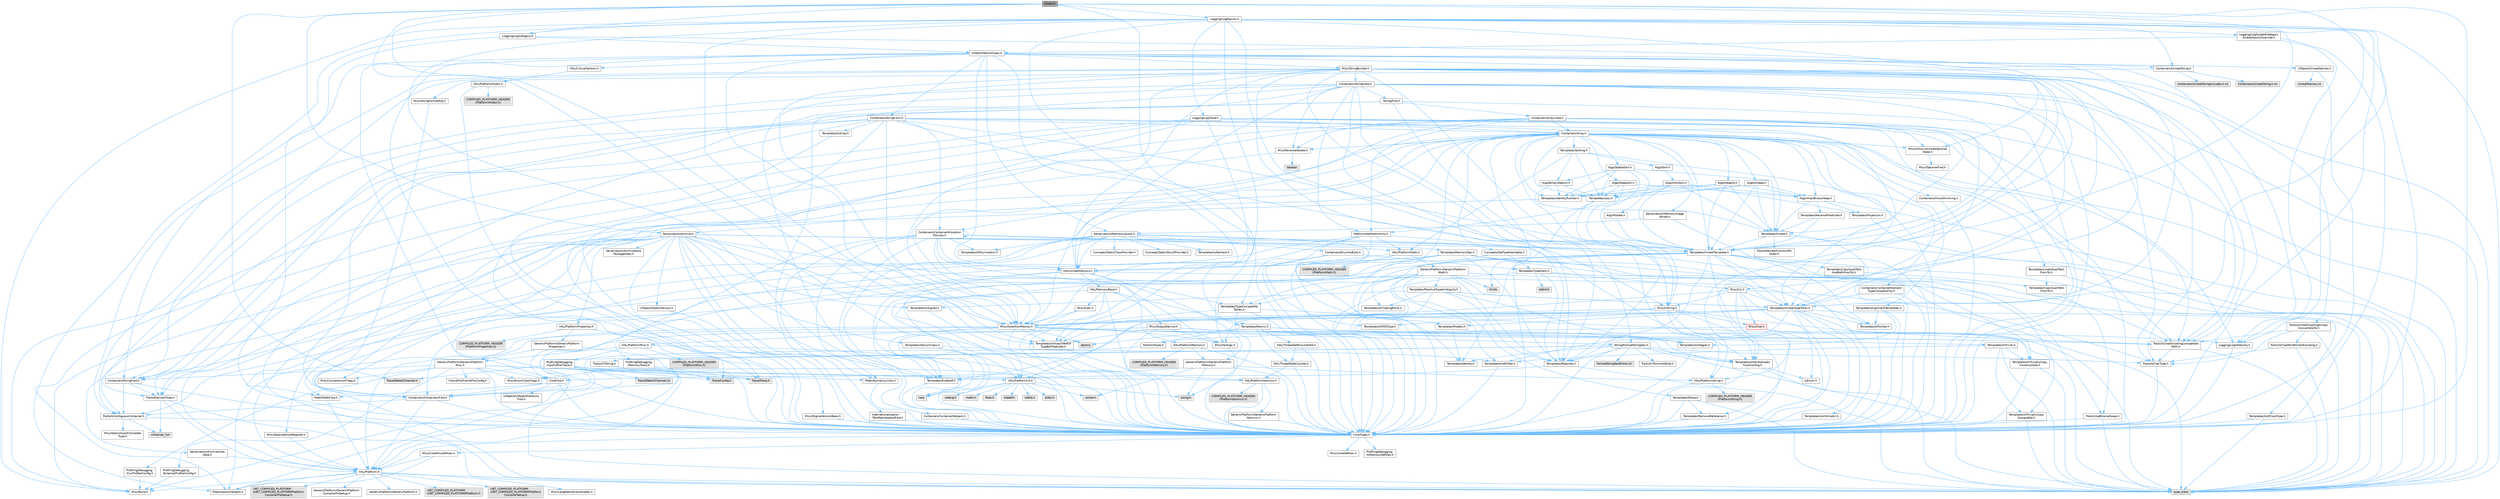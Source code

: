 digraph "Union.h"
{
 // INTERACTIVE_SVG=YES
 // LATEX_PDF_SIZE
  bgcolor="transparent";
  edge [fontname=Helvetica,fontsize=10,labelfontname=Helvetica,labelfontsize=10];
  node [fontname=Helvetica,fontsize=10,shape=box,height=0.2,width=0.4];
  Node1 [id="Node000001",label="Union.h",height=0.2,width=0.4,color="gray40", fillcolor="grey60", style="filled", fontcolor="black",tooltip=" "];
  Node1 -> Node2 [id="edge1_Node000001_Node000002",color="steelblue1",style="solid",tooltip=" "];
  Node2 [id="Node000002",label="CoreTypes.h",height=0.2,width=0.4,color="grey40", fillcolor="white", style="filled",URL="$dc/dec/CoreTypes_8h.html",tooltip=" "];
  Node2 -> Node3 [id="edge2_Node000002_Node000003",color="steelblue1",style="solid",tooltip=" "];
  Node3 [id="Node000003",label="HAL/Platform.h",height=0.2,width=0.4,color="grey40", fillcolor="white", style="filled",URL="$d9/dd0/Platform_8h.html",tooltip=" "];
  Node3 -> Node4 [id="edge3_Node000003_Node000004",color="steelblue1",style="solid",tooltip=" "];
  Node4 [id="Node000004",label="Misc/Build.h",height=0.2,width=0.4,color="grey40", fillcolor="white", style="filled",URL="$d3/dbb/Build_8h.html",tooltip=" "];
  Node3 -> Node5 [id="edge4_Node000003_Node000005",color="steelblue1",style="solid",tooltip=" "];
  Node5 [id="Node000005",label="Misc/LargeWorldCoordinates.h",height=0.2,width=0.4,color="grey40", fillcolor="white", style="filled",URL="$d2/dcb/LargeWorldCoordinates_8h.html",tooltip=" "];
  Node3 -> Node6 [id="edge5_Node000003_Node000006",color="steelblue1",style="solid",tooltip=" "];
  Node6 [id="Node000006",label="type_traits",height=0.2,width=0.4,color="grey60", fillcolor="#E0E0E0", style="filled",tooltip=" "];
  Node3 -> Node7 [id="edge6_Node000003_Node000007",color="steelblue1",style="solid",tooltip=" "];
  Node7 [id="Node000007",label="PreprocessorHelpers.h",height=0.2,width=0.4,color="grey40", fillcolor="white", style="filled",URL="$db/ddb/PreprocessorHelpers_8h.html",tooltip=" "];
  Node3 -> Node8 [id="edge7_Node000003_Node000008",color="steelblue1",style="solid",tooltip=" "];
  Node8 [id="Node000008",label="UBT_COMPILED_PLATFORM\l/UBT_COMPILED_PLATFORMPlatform\lCompilerPreSetup.h",height=0.2,width=0.4,color="grey60", fillcolor="#E0E0E0", style="filled",tooltip=" "];
  Node3 -> Node9 [id="edge8_Node000003_Node000009",color="steelblue1",style="solid",tooltip=" "];
  Node9 [id="Node000009",label="GenericPlatform/GenericPlatform\lCompilerPreSetup.h",height=0.2,width=0.4,color="grey40", fillcolor="white", style="filled",URL="$d9/dc8/GenericPlatformCompilerPreSetup_8h.html",tooltip=" "];
  Node3 -> Node10 [id="edge9_Node000003_Node000010",color="steelblue1",style="solid",tooltip=" "];
  Node10 [id="Node000010",label="GenericPlatform/GenericPlatform.h",height=0.2,width=0.4,color="grey40", fillcolor="white", style="filled",URL="$d6/d84/GenericPlatform_8h.html",tooltip=" "];
  Node3 -> Node11 [id="edge10_Node000003_Node000011",color="steelblue1",style="solid",tooltip=" "];
  Node11 [id="Node000011",label="UBT_COMPILED_PLATFORM\l/UBT_COMPILED_PLATFORMPlatform.h",height=0.2,width=0.4,color="grey60", fillcolor="#E0E0E0", style="filled",tooltip=" "];
  Node3 -> Node12 [id="edge11_Node000003_Node000012",color="steelblue1",style="solid",tooltip=" "];
  Node12 [id="Node000012",label="UBT_COMPILED_PLATFORM\l/UBT_COMPILED_PLATFORMPlatform\lCompilerSetup.h",height=0.2,width=0.4,color="grey60", fillcolor="#E0E0E0", style="filled",tooltip=" "];
  Node2 -> Node13 [id="edge12_Node000002_Node000013",color="steelblue1",style="solid",tooltip=" "];
  Node13 [id="Node000013",label="ProfilingDebugging\l/UMemoryDefines.h",height=0.2,width=0.4,color="grey40", fillcolor="white", style="filled",URL="$d2/da2/UMemoryDefines_8h.html",tooltip=" "];
  Node2 -> Node14 [id="edge13_Node000002_Node000014",color="steelblue1",style="solid",tooltip=" "];
  Node14 [id="Node000014",label="Misc/CoreMiscDefines.h",height=0.2,width=0.4,color="grey40", fillcolor="white", style="filled",URL="$da/d38/CoreMiscDefines_8h.html",tooltip=" "];
  Node14 -> Node3 [id="edge14_Node000014_Node000003",color="steelblue1",style="solid",tooltip=" "];
  Node14 -> Node7 [id="edge15_Node000014_Node000007",color="steelblue1",style="solid",tooltip=" "];
  Node2 -> Node15 [id="edge16_Node000002_Node000015",color="steelblue1",style="solid",tooltip=" "];
  Node15 [id="Node000015",label="Misc/CoreDefines.h",height=0.2,width=0.4,color="grey40", fillcolor="white", style="filled",URL="$d3/dd2/CoreDefines_8h.html",tooltip=" "];
  Node1 -> Node16 [id="edge17_Node000001_Node000016",color="steelblue1",style="solid",tooltip=" "];
  Node16 [id="Node000016",label="HAL/PlatformCrt.h",height=0.2,width=0.4,color="grey40", fillcolor="white", style="filled",URL="$d8/d75/PlatformCrt_8h.html",tooltip=" "];
  Node16 -> Node17 [id="edge18_Node000016_Node000017",color="steelblue1",style="solid",tooltip=" "];
  Node17 [id="Node000017",label="new",height=0.2,width=0.4,color="grey60", fillcolor="#E0E0E0", style="filled",tooltip=" "];
  Node16 -> Node18 [id="edge19_Node000016_Node000018",color="steelblue1",style="solid",tooltip=" "];
  Node18 [id="Node000018",label="wchar.h",height=0.2,width=0.4,color="grey60", fillcolor="#E0E0E0", style="filled",tooltip=" "];
  Node16 -> Node19 [id="edge20_Node000016_Node000019",color="steelblue1",style="solid",tooltip=" "];
  Node19 [id="Node000019",label="stddef.h",height=0.2,width=0.4,color="grey60", fillcolor="#E0E0E0", style="filled",tooltip=" "];
  Node16 -> Node20 [id="edge21_Node000016_Node000020",color="steelblue1",style="solid",tooltip=" "];
  Node20 [id="Node000020",label="stdlib.h",height=0.2,width=0.4,color="grey60", fillcolor="#E0E0E0", style="filled",tooltip=" "];
  Node16 -> Node21 [id="edge22_Node000016_Node000021",color="steelblue1",style="solid",tooltip=" "];
  Node21 [id="Node000021",label="stdio.h",height=0.2,width=0.4,color="grey60", fillcolor="#E0E0E0", style="filled",tooltip=" "];
  Node16 -> Node22 [id="edge23_Node000016_Node000022",color="steelblue1",style="solid",tooltip=" "];
  Node22 [id="Node000022",label="stdarg.h",height=0.2,width=0.4,color="grey60", fillcolor="#E0E0E0", style="filled",tooltip=" "];
  Node16 -> Node23 [id="edge24_Node000016_Node000023",color="steelblue1",style="solid",tooltip=" "];
  Node23 [id="Node000023",label="math.h",height=0.2,width=0.4,color="grey60", fillcolor="#E0E0E0", style="filled",tooltip=" "];
  Node16 -> Node24 [id="edge25_Node000016_Node000024",color="steelblue1",style="solid",tooltip=" "];
  Node24 [id="Node000024",label="float.h",height=0.2,width=0.4,color="grey60", fillcolor="#E0E0E0", style="filled",tooltip=" "];
  Node16 -> Node25 [id="edge26_Node000016_Node000025",color="steelblue1",style="solid",tooltip=" "];
  Node25 [id="Node000025",label="string.h",height=0.2,width=0.4,color="grey60", fillcolor="#E0E0E0", style="filled",tooltip=" "];
  Node1 -> Node26 [id="edge27_Node000001_Node000026",color="steelblue1",style="solid",tooltip=" "];
  Node26 [id="Node000026",label="Logging/LogCategory.h",height=0.2,width=0.4,color="grey40", fillcolor="white", style="filled",URL="$d9/d36/LogCategory_8h.html",tooltip=" "];
  Node26 -> Node2 [id="edge28_Node000026_Node000002",color="steelblue1",style="solid",tooltip=" "];
  Node26 -> Node27 [id="edge29_Node000026_Node000027",color="steelblue1",style="solid",tooltip=" "];
  Node27 [id="Node000027",label="Logging/LogVerbosity.h",height=0.2,width=0.4,color="grey40", fillcolor="white", style="filled",URL="$d2/d8f/LogVerbosity_8h.html",tooltip=" "];
  Node27 -> Node2 [id="edge30_Node000027_Node000002",color="steelblue1",style="solid",tooltip=" "];
  Node26 -> Node28 [id="edge31_Node000026_Node000028",color="steelblue1",style="solid",tooltip=" "];
  Node28 [id="Node000028",label="UObject/NameTypes.h",height=0.2,width=0.4,color="grey40", fillcolor="white", style="filled",URL="$d6/d35/NameTypes_8h.html",tooltip=" "];
  Node28 -> Node2 [id="edge32_Node000028_Node000002",color="steelblue1",style="solid",tooltip=" "];
  Node28 -> Node29 [id="edge33_Node000028_Node000029",color="steelblue1",style="solid",tooltip=" "];
  Node29 [id="Node000029",label="Misc/AssertionMacros.h",height=0.2,width=0.4,color="grey40", fillcolor="white", style="filled",URL="$d0/dfa/AssertionMacros_8h.html",tooltip=" "];
  Node29 -> Node2 [id="edge34_Node000029_Node000002",color="steelblue1",style="solid",tooltip=" "];
  Node29 -> Node3 [id="edge35_Node000029_Node000003",color="steelblue1",style="solid",tooltip=" "];
  Node29 -> Node30 [id="edge36_Node000029_Node000030",color="steelblue1",style="solid",tooltip=" "];
  Node30 [id="Node000030",label="HAL/PlatformMisc.h",height=0.2,width=0.4,color="grey40", fillcolor="white", style="filled",URL="$d0/df5/PlatformMisc_8h.html",tooltip=" "];
  Node30 -> Node2 [id="edge37_Node000030_Node000002",color="steelblue1",style="solid",tooltip=" "];
  Node30 -> Node31 [id="edge38_Node000030_Node000031",color="steelblue1",style="solid",tooltip=" "];
  Node31 [id="Node000031",label="GenericPlatform/GenericPlatform\lMisc.h",height=0.2,width=0.4,color="grey40", fillcolor="white", style="filled",URL="$db/d9a/GenericPlatformMisc_8h.html",tooltip=" "];
  Node31 -> Node32 [id="edge39_Node000031_Node000032",color="steelblue1",style="solid",tooltip=" "];
  Node32 [id="Node000032",label="Containers/StringFwd.h",height=0.2,width=0.4,color="grey40", fillcolor="white", style="filled",URL="$df/d37/StringFwd_8h.html",tooltip=" "];
  Node32 -> Node2 [id="edge40_Node000032_Node000002",color="steelblue1",style="solid",tooltip=" "];
  Node32 -> Node33 [id="edge41_Node000032_Node000033",color="steelblue1",style="solid",tooltip=" "];
  Node33 [id="Node000033",label="Traits/ElementType.h",height=0.2,width=0.4,color="grey40", fillcolor="white", style="filled",URL="$d5/d4f/ElementType_8h.html",tooltip=" "];
  Node33 -> Node3 [id="edge42_Node000033_Node000003",color="steelblue1",style="solid",tooltip=" "];
  Node33 -> Node34 [id="edge43_Node000033_Node000034",color="steelblue1",style="solid",tooltip=" "];
  Node34 [id="Node000034",label="initializer_list",height=0.2,width=0.4,color="grey60", fillcolor="#E0E0E0", style="filled",tooltip=" "];
  Node33 -> Node6 [id="edge44_Node000033_Node000006",color="steelblue1",style="solid",tooltip=" "];
  Node32 -> Node35 [id="edge45_Node000032_Node000035",color="steelblue1",style="solid",tooltip=" "];
  Node35 [id="Node000035",label="Traits/IsContiguousContainer.h",height=0.2,width=0.4,color="grey40", fillcolor="white", style="filled",URL="$d5/d3c/IsContiguousContainer_8h.html",tooltip=" "];
  Node35 -> Node2 [id="edge46_Node000035_Node000002",color="steelblue1",style="solid",tooltip=" "];
  Node35 -> Node36 [id="edge47_Node000035_Node000036",color="steelblue1",style="solid",tooltip=" "];
  Node36 [id="Node000036",label="Misc/StaticAssertComplete\lType.h",height=0.2,width=0.4,color="grey40", fillcolor="white", style="filled",URL="$d5/d4e/StaticAssertCompleteType_8h.html",tooltip=" "];
  Node35 -> Node34 [id="edge48_Node000035_Node000034",color="steelblue1",style="solid",tooltip=" "];
  Node31 -> Node37 [id="edge49_Node000031_Node000037",color="steelblue1",style="solid",tooltip=" "];
  Node37 [id="Node000037",label="CoreFwd.h",height=0.2,width=0.4,color="grey40", fillcolor="white", style="filled",URL="$d1/d1e/CoreFwd_8h.html",tooltip=" "];
  Node37 -> Node2 [id="edge50_Node000037_Node000002",color="steelblue1",style="solid",tooltip=" "];
  Node37 -> Node38 [id="edge51_Node000037_Node000038",color="steelblue1",style="solid",tooltip=" "];
  Node38 [id="Node000038",label="Containers/ContainersFwd.h",height=0.2,width=0.4,color="grey40", fillcolor="white", style="filled",URL="$d4/d0a/ContainersFwd_8h.html",tooltip=" "];
  Node38 -> Node3 [id="edge52_Node000038_Node000003",color="steelblue1",style="solid",tooltip=" "];
  Node38 -> Node2 [id="edge53_Node000038_Node000002",color="steelblue1",style="solid",tooltip=" "];
  Node38 -> Node35 [id="edge54_Node000038_Node000035",color="steelblue1",style="solid",tooltip=" "];
  Node37 -> Node39 [id="edge55_Node000037_Node000039",color="steelblue1",style="solid",tooltip=" "];
  Node39 [id="Node000039",label="Math/MathFwd.h",height=0.2,width=0.4,color="grey40", fillcolor="white", style="filled",URL="$d2/d10/MathFwd_8h.html",tooltip=" "];
  Node39 -> Node3 [id="edge56_Node000039_Node000003",color="steelblue1",style="solid",tooltip=" "];
  Node37 -> Node40 [id="edge57_Node000037_Node000040",color="steelblue1",style="solid",tooltip=" "];
  Node40 [id="Node000040",label="UObject/UObjectHierarchy\lFwd.h",height=0.2,width=0.4,color="grey40", fillcolor="white", style="filled",URL="$d3/d13/UObjectHierarchyFwd_8h.html",tooltip=" "];
  Node31 -> Node2 [id="edge58_Node000031_Node000002",color="steelblue1",style="solid",tooltip=" "];
  Node31 -> Node41 [id="edge59_Node000031_Node000041",color="steelblue1",style="solid",tooltip=" "];
  Node41 [id="Node000041",label="FramePro/FrameProConfig.h",height=0.2,width=0.4,color="grey40", fillcolor="white", style="filled",URL="$d7/d90/FrameProConfig_8h.html",tooltip=" "];
  Node31 -> Node16 [id="edge60_Node000031_Node000016",color="steelblue1",style="solid",tooltip=" "];
  Node31 -> Node42 [id="edge61_Node000031_Node000042",color="steelblue1",style="solid",tooltip=" "];
  Node42 [id="Node000042",label="Math/NumericLimits.h",height=0.2,width=0.4,color="grey40", fillcolor="white", style="filled",URL="$df/d1b/NumericLimits_8h.html",tooltip=" "];
  Node42 -> Node2 [id="edge62_Node000042_Node000002",color="steelblue1",style="solid",tooltip=" "];
  Node31 -> Node43 [id="edge63_Node000031_Node000043",color="steelblue1",style="solid",tooltip=" "];
  Node43 [id="Node000043",label="Misc/CompressionFlags.h",height=0.2,width=0.4,color="grey40", fillcolor="white", style="filled",URL="$d9/d76/CompressionFlags_8h.html",tooltip=" "];
  Node31 -> Node44 [id="edge64_Node000031_Node000044",color="steelblue1",style="solid",tooltip=" "];
  Node44 [id="Node000044",label="Misc/EnumClassFlags.h",height=0.2,width=0.4,color="grey40", fillcolor="white", style="filled",URL="$d8/de7/EnumClassFlags_8h.html",tooltip=" "];
  Node31 -> Node45 [id="edge65_Node000031_Node000045",color="steelblue1",style="solid",tooltip=" "];
  Node45 [id="Node000045",label="ProfilingDebugging\l/CsvProfilerConfig.h",height=0.2,width=0.4,color="grey40", fillcolor="white", style="filled",URL="$d3/d88/CsvProfilerConfig_8h.html",tooltip=" "];
  Node45 -> Node4 [id="edge66_Node000045_Node000004",color="steelblue1",style="solid",tooltip=" "];
  Node31 -> Node46 [id="edge67_Node000031_Node000046",color="steelblue1",style="solid",tooltip=" "];
  Node46 [id="Node000046",label="ProfilingDebugging\l/ExternalProfilerConfig.h",height=0.2,width=0.4,color="grey40", fillcolor="white", style="filled",URL="$d3/dbb/ExternalProfilerConfig_8h.html",tooltip=" "];
  Node46 -> Node4 [id="edge68_Node000046_Node000004",color="steelblue1",style="solid",tooltip=" "];
  Node30 -> Node47 [id="edge69_Node000030_Node000047",color="steelblue1",style="solid",tooltip=" "];
  Node47 [id="Node000047",label="COMPILED_PLATFORM_HEADER\l(PlatformMisc.h)",height=0.2,width=0.4,color="grey60", fillcolor="#E0E0E0", style="filled",tooltip=" "];
  Node30 -> Node48 [id="edge70_Node000030_Node000048",color="steelblue1",style="solid",tooltip=" "];
  Node48 [id="Node000048",label="ProfilingDebugging\l/CpuProfilerTrace.h",height=0.2,width=0.4,color="grey40", fillcolor="white", style="filled",URL="$da/dcb/CpuProfilerTrace_8h.html",tooltip=" "];
  Node48 -> Node2 [id="edge71_Node000048_Node000002",color="steelblue1",style="solid",tooltip=" "];
  Node48 -> Node38 [id="edge72_Node000048_Node000038",color="steelblue1",style="solid",tooltip=" "];
  Node48 -> Node49 [id="edge73_Node000048_Node000049",color="steelblue1",style="solid",tooltip=" "];
  Node49 [id="Node000049",label="HAL/PlatformAtomics.h",height=0.2,width=0.4,color="grey40", fillcolor="white", style="filled",URL="$d3/d36/PlatformAtomics_8h.html",tooltip=" "];
  Node49 -> Node2 [id="edge74_Node000049_Node000002",color="steelblue1",style="solid",tooltip=" "];
  Node49 -> Node50 [id="edge75_Node000049_Node000050",color="steelblue1",style="solid",tooltip=" "];
  Node50 [id="Node000050",label="GenericPlatform/GenericPlatform\lAtomics.h",height=0.2,width=0.4,color="grey40", fillcolor="white", style="filled",URL="$da/d72/GenericPlatformAtomics_8h.html",tooltip=" "];
  Node50 -> Node2 [id="edge76_Node000050_Node000002",color="steelblue1",style="solid",tooltip=" "];
  Node49 -> Node51 [id="edge77_Node000049_Node000051",color="steelblue1",style="solid",tooltip=" "];
  Node51 [id="Node000051",label="COMPILED_PLATFORM_HEADER\l(PlatformAtomics.h)",height=0.2,width=0.4,color="grey60", fillcolor="#E0E0E0", style="filled",tooltip=" "];
  Node48 -> Node7 [id="edge78_Node000048_Node000007",color="steelblue1",style="solid",tooltip=" "];
  Node48 -> Node4 [id="edge79_Node000048_Node000004",color="steelblue1",style="solid",tooltip=" "];
  Node48 -> Node52 [id="edge80_Node000048_Node000052",color="steelblue1",style="solid",tooltip=" "];
  Node52 [id="Node000052",label="Trace/Config.h",height=0.2,width=0.4,color="grey60", fillcolor="#E0E0E0", style="filled",tooltip=" "];
  Node48 -> Node53 [id="edge81_Node000048_Node000053",color="steelblue1",style="solid",tooltip=" "];
  Node53 [id="Node000053",label="Trace/Detail/Channel.h",height=0.2,width=0.4,color="grey60", fillcolor="#E0E0E0", style="filled",tooltip=" "];
  Node48 -> Node54 [id="edge82_Node000048_Node000054",color="steelblue1",style="solid",tooltip=" "];
  Node54 [id="Node000054",label="Trace/Detail/Channel.inl",height=0.2,width=0.4,color="grey60", fillcolor="#E0E0E0", style="filled",tooltip=" "];
  Node48 -> Node55 [id="edge83_Node000048_Node000055",color="steelblue1",style="solid",tooltip=" "];
  Node55 [id="Node000055",label="Trace/Trace.h",height=0.2,width=0.4,color="grey60", fillcolor="#E0E0E0", style="filled",tooltip=" "];
  Node29 -> Node7 [id="edge84_Node000029_Node000007",color="steelblue1",style="solid",tooltip=" "];
  Node29 -> Node56 [id="edge85_Node000029_Node000056",color="steelblue1",style="solid",tooltip=" "];
  Node56 [id="Node000056",label="Templates/EnableIf.h",height=0.2,width=0.4,color="grey40", fillcolor="white", style="filled",URL="$d7/d60/EnableIf_8h.html",tooltip=" "];
  Node56 -> Node2 [id="edge86_Node000056_Node000002",color="steelblue1",style="solid",tooltip=" "];
  Node29 -> Node57 [id="edge87_Node000029_Node000057",color="steelblue1",style="solid",tooltip=" "];
  Node57 [id="Node000057",label="Templates/IsArrayOrRefOf\lTypeByPredicate.h",height=0.2,width=0.4,color="grey40", fillcolor="white", style="filled",URL="$d6/da1/IsArrayOrRefOfTypeByPredicate_8h.html",tooltip=" "];
  Node57 -> Node2 [id="edge88_Node000057_Node000002",color="steelblue1",style="solid",tooltip=" "];
  Node29 -> Node58 [id="edge89_Node000029_Node000058",color="steelblue1",style="solid",tooltip=" "];
  Node58 [id="Node000058",label="Templates/IsValidVariadic\lFunctionArg.h",height=0.2,width=0.4,color="grey40", fillcolor="white", style="filled",URL="$d0/dc8/IsValidVariadicFunctionArg_8h.html",tooltip=" "];
  Node58 -> Node2 [id="edge90_Node000058_Node000002",color="steelblue1",style="solid",tooltip=" "];
  Node58 -> Node59 [id="edge91_Node000058_Node000059",color="steelblue1",style="solid",tooltip=" "];
  Node59 [id="Node000059",label="IsEnum.h",height=0.2,width=0.4,color="grey40", fillcolor="white", style="filled",URL="$d4/de5/IsEnum_8h.html",tooltip=" "];
  Node58 -> Node6 [id="edge92_Node000058_Node000006",color="steelblue1",style="solid",tooltip=" "];
  Node29 -> Node60 [id="edge93_Node000029_Node000060",color="steelblue1",style="solid",tooltip=" "];
  Node60 [id="Node000060",label="Traits/IsCharEncodingCompatible\lWith.h",height=0.2,width=0.4,color="grey40", fillcolor="white", style="filled",URL="$df/dd1/IsCharEncodingCompatibleWith_8h.html",tooltip=" "];
  Node60 -> Node6 [id="edge94_Node000060_Node000006",color="steelblue1",style="solid",tooltip=" "];
  Node60 -> Node61 [id="edge95_Node000060_Node000061",color="steelblue1",style="solid",tooltip=" "];
  Node61 [id="Node000061",label="Traits/IsCharType.h",height=0.2,width=0.4,color="grey40", fillcolor="white", style="filled",URL="$db/d51/IsCharType_8h.html",tooltip=" "];
  Node61 -> Node2 [id="edge96_Node000061_Node000002",color="steelblue1",style="solid",tooltip=" "];
  Node29 -> Node62 [id="edge97_Node000029_Node000062",color="steelblue1",style="solid",tooltip=" "];
  Node62 [id="Node000062",label="Misc/VarArgs.h",height=0.2,width=0.4,color="grey40", fillcolor="white", style="filled",URL="$d5/d6f/VarArgs_8h.html",tooltip=" "];
  Node62 -> Node2 [id="edge98_Node000062_Node000002",color="steelblue1",style="solid",tooltip=" "];
  Node29 -> Node63 [id="edge99_Node000029_Node000063",color="steelblue1",style="solid",tooltip=" "];
  Node63 [id="Node000063",label="String/FormatStringSan.h",height=0.2,width=0.4,color="grey40", fillcolor="white", style="filled",URL="$d3/d8b/FormatStringSan_8h.html",tooltip=" "];
  Node63 -> Node6 [id="edge100_Node000063_Node000006",color="steelblue1",style="solid",tooltip=" "];
  Node63 -> Node2 [id="edge101_Node000063_Node000002",color="steelblue1",style="solid",tooltip=" "];
  Node63 -> Node64 [id="edge102_Node000063_Node000064",color="steelblue1",style="solid",tooltip=" "];
  Node64 [id="Node000064",label="Templates/Requires.h",height=0.2,width=0.4,color="grey40", fillcolor="white", style="filled",URL="$dc/d96/Requires_8h.html",tooltip=" "];
  Node64 -> Node56 [id="edge103_Node000064_Node000056",color="steelblue1",style="solid",tooltip=" "];
  Node64 -> Node6 [id="edge104_Node000064_Node000006",color="steelblue1",style="solid",tooltip=" "];
  Node63 -> Node65 [id="edge105_Node000063_Node000065",color="steelblue1",style="solid",tooltip=" "];
  Node65 [id="Node000065",label="Templates/Identity.h",height=0.2,width=0.4,color="grey40", fillcolor="white", style="filled",URL="$d0/dd5/Identity_8h.html",tooltip=" "];
  Node63 -> Node58 [id="edge106_Node000063_Node000058",color="steelblue1",style="solid",tooltip=" "];
  Node63 -> Node61 [id="edge107_Node000063_Node000061",color="steelblue1",style="solid",tooltip=" "];
  Node63 -> Node66 [id="edge108_Node000063_Node000066",color="steelblue1",style="solid",tooltip=" "];
  Node66 [id="Node000066",label="Traits/IsTEnumAsByte.h",height=0.2,width=0.4,color="grey40", fillcolor="white", style="filled",URL="$d1/de6/IsTEnumAsByte_8h.html",tooltip=" "];
  Node63 -> Node67 [id="edge109_Node000063_Node000067",color="steelblue1",style="solid",tooltip=" "];
  Node67 [id="Node000067",label="Traits/IsTString.h",height=0.2,width=0.4,color="grey40", fillcolor="white", style="filled",URL="$d0/df8/IsTString_8h.html",tooltip=" "];
  Node67 -> Node38 [id="edge110_Node000067_Node000038",color="steelblue1",style="solid",tooltip=" "];
  Node63 -> Node38 [id="edge111_Node000063_Node000038",color="steelblue1",style="solid",tooltip=" "];
  Node63 -> Node68 [id="edge112_Node000063_Node000068",color="steelblue1",style="solid",tooltip=" "];
  Node68 [id="Node000068",label="FormatStringSanErrors.inl",height=0.2,width=0.4,color="grey60", fillcolor="#E0E0E0", style="filled",tooltip=" "];
  Node29 -> Node69 [id="edge113_Node000029_Node000069",color="steelblue1",style="solid",tooltip=" "];
  Node69 [id="Node000069",label="atomic",height=0.2,width=0.4,color="grey60", fillcolor="#E0E0E0", style="filled",tooltip=" "];
  Node28 -> Node70 [id="edge114_Node000028_Node000070",color="steelblue1",style="solid",tooltip=" "];
  Node70 [id="Node000070",label="HAL/UnrealMemory.h",height=0.2,width=0.4,color="grey40", fillcolor="white", style="filled",URL="$d9/d96/UnrealMemory_8h.html",tooltip=" "];
  Node70 -> Node2 [id="edge115_Node000070_Node000002",color="steelblue1",style="solid",tooltip=" "];
  Node70 -> Node71 [id="edge116_Node000070_Node000071",color="steelblue1",style="solid",tooltip=" "];
  Node71 [id="Node000071",label="GenericPlatform/GenericPlatform\lMemory.h",height=0.2,width=0.4,color="grey40", fillcolor="white", style="filled",URL="$dd/d22/GenericPlatformMemory_8h.html",tooltip=" "];
  Node71 -> Node37 [id="edge117_Node000071_Node000037",color="steelblue1",style="solid",tooltip=" "];
  Node71 -> Node2 [id="edge118_Node000071_Node000002",color="steelblue1",style="solid",tooltip=" "];
  Node71 -> Node72 [id="edge119_Node000071_Node000072",color="steelblue1",style="solid",tooltip=" "];
  Node72 [id="Node000072",label="HAL/PlatformString.h",height=0.2,width=0.4,color="grey40", fillcolor="white", style="filled",URL="$db/db5/PlatformString_8h.html",tooltip=" "];
  Node72 -> Node2 [id="edge120_Node000072_Node000002",color="steelblue1",style="solid",tooltip=" "];
  Node72 -> Node73 [id="edge121_Node000072_Node000073",color="steelblue1",style="solid",tooltip=" "];
  Node73 [id="Node000073",label="COMPILED_PLATFORM_HEADER\l(PlatformString.h)",height=0.2,width=0.4,color="grey60", fillcolor="#E0E0E0", style="filled",tooltip=" "];
  Node71 -> Node25 [id="edge122_Node000071_Node000025",color="steelblue1",style="solid",tooltip=" "];
  Node71 -> Node18 [id="edge123_Node000071_Node000018",color="steelblue1",style="solid",tooltip=" "];
  Node70 -> Node74 [id="edge124_Node000070_Node000074",color="steelblue1",style="solid",tooltip=" "];
  Node74 [id="Node000074",label="HAL/MemoryBase.h",height=0.2,width=0.4,color="grey40", fillcolor="white", style="filled",URL="$d6/d9f/MemoryBase_8h.html",tooltip=" "];
  Node74 -> Node2 [id="edge125_Node000074_Node000002",color="steelblue1",style="solid",tooltip=" "];
  Node74 -> Node49 [id="edge126_Node000074_Node000049",color="steelblue1",style="solid",tooltip=" "];
  Node74 -> Node16 [id="edge127_Node000074_Node000016",color="steelblue1",style="solid",tooltip=" "];
  Node74 -> Node75 [id="edge128_Node000074_Node000075",color="steelblue1",style="solid",tooltip=" "];
  Node75 [id="Node000075",label="Misc/Exec.h",height=0.2,width=0.4,color="grey40", fillcolor="white", style="filled",URL="$de/ddb/Exec_8h.html",tooltip=" "];
  Node75 -> Node2 [id="edge129_Node000075_Node000002",color="steelblue1",style="solid",tooltip=" "];
  Node75 -> Node29 [id="edge130_Node000075_Node000029",color="steelblue1",style="solid",tooltip=" "];
  Node74 -> Node76 [id="edge131_Node000074_Node000076",color="steelblue1",style="solid",tooltip=" "];
  Node76 [id="Node000076",label="Misc/OutputDevice.h",height=0.2,width=0.4,color="grey40", fillcolor="white", style="filled",URL="$d7/d32/OutputDevice_8h.html",tooltip=" "];
  Node76 -> Node37 [id="edge132_Node000076_Node000037",color="steelblue1",style="solid",tooltip=" "];
  Node76 -> Node2 [id="edge133_Node000076_Node000002",color="steelblue1",style="solid",tooltip=" "];
  Node76 -> Node27 [id="edge134_Node000076_Node000027",color="steelblue1",style="solid",tooltip=" "];
  Node76 -> Node62 [id="edge135_Node000076_Node000062",color="steelblue1",style="solid",tooltip=" "];
  Node76 -> Node57 [id="edge136_Node000076_Node000057",color="steelblue1",style="solid",tooltip=" "];
  Node76 -> Node58 [id="edge137_Node000076_Node000058",color="steelblue1",style="solid",tooltip=" "];
  Node76 -> Node60 [id="edge138_Node000076_Node000060",color="steelblue1",style="solid",tooltip=" "];
  Node74 -> Node77 [id="edge139_Node000074_Node000077",color="steelblue1",style="solid",tooltip=" "];
  Node77 [id="Node000077",label="Templates/Atomic.h",height=0.2,width=0.4,color="grey40", fillcolor="white", style="filled",URL="$d3/d91/Atomic_8h.html",tooltip=" "];
  Node77 -> Node78 [id="edge140_Node000077_Node000078",color="steelblue1",style="solid",tooltip=" "];
  Node78 [id="Node000078",label="HAL/ThreadSafeCounter.h",height=0.2,width=0.4,color="grey40", fillcolor="white", style="filled",URL="$dc/dc9/ThreadSafeCounter_8h.html",tooltip=" "];
  Node78 -> Node2 [id="edge141_Node000078_Node000002",color="steelblue1",style="solid",tooltip=" "];
  Node78 -> Node49 [id="edge142_Node000078_Node000049",color="steelblue1",style="solid",tooltip=" "];
  Node77 -> Node79 [id="edge143_Node000077_Node000079",color="steelblue1",style="solid",tooltip=" "];
  Node79 [id="Node000079",label="HAL/ThreadSafeCounter64.h",height=0.2,width=0.4,color="grey40", fillcolor="white", style="filled",URL="$d0/d12/ThreadSafeCounter64_8h.html",tooltip=" "];
  Node79 -> Node2 [id="edge144_Node000079_Node000002",color="steelblue1",style="solid",tooltip=" "];
  Node79 -> Node78 [id="edge145_Node000079_Node000078",color="steelblue1",style="solid",tooltip=" "];
  Node77 -> Node80 [id="edge146_Node000077_Node000080",color="steelblue1",style="solid",tooltip=" "];
  Node80 [id="Node000080",label="Templates/IsIntegral.h",height=0.2,width=0.4,color="grey40", fillcolor="white", style="filled",URL="$da/d64/IsIntegral_8h.html",tooltip=" "];
  Node80 -> Node2 [id="edge147_Node000080_Node000002",color="steelblue1",style="solid",tooltip=" "];
  Node77 -> Node81 [id="edge148_Node000077_Node000081",color="steelblue1",style="solid",tooltip=" "];
  Node81 [id="Node000081",label="Templates/IsTrivial.h",height=0.2,width=0.4,color="grey40", fillcolor="white", style="filled",URL="$da/d4c/IsTrivial_8h.html",tooltip=" "];
  Node81 -> Node82 [id="edge149_Node000081_Node000082",color="steelblue1",style="solid",tooltip=" "];
  Node82 [id="Node000082",label="Templates/AndOrNot.h",height=0.2,width=0.4,color="grey40", fillcolor="white", style="filled",URL="$db/d0a/AndOrNot_8h.html",tooltip=" "];
  Node82 -> Node2 [id="edge150_Node000082_Node000002",color="steelblue1",style="solid",tooltip=" "];
  Node81 -> Node83 [id="edge151_Node000081_Node000083",color="steelblue1",style="solid",tooltip=" "];
  Node83 [id="Node000083",label="Templates/IsTriviallyCopy\lConstructible.h",height=0.2,width=0.4,color="grey40", fillcolor="white", style="filled",URL="$d3/d78/IsTriviallyCopyConstructible_8h.html",tooltip=" "];
  Node83 -> Node2 [id="edge152_Node000083_Node000002",color="steelblue1",style="solid",tooltip=" "];
  Node83 -> Node6 [id="edge153_Node000083_Node000006",color="steelblue1",style="solid",tooltip=" "];
  Node81 -> Node84 [id="edge154_Node000081_Node000084",color="steelblue1",style="solid",tooltip=" "];
  Node84 [id="Node000084",label="Templates/IsTriviallyCopy\lAssignable.h",height=0.2,width=0.4,color="grey40", fillcolor="white", style="filled",URL="$d2/df2/IsTriviallyCopyAssignable_8h.html",tooltip=" "];
  Node84 -> Node2 [id="edge155_Node000084_Node000002",color="steelblue1",style="solid",tooltip=" "];
  Node84 -> Node6 [id="edge156_Node000084_Node000006",color="steelblue1",style="solid",tooltip=" "];
  Node81 -> Node6 [id="edge157_Node000081_Node000006",color="steelblue1",style="solid",tooltip=" "];
  Node77 -> Node85 [id="edge158_Node000077_Node000085",color="steelblue1",style="solid",tooltip=" "];
  Node85 [id="Node000085",label="Traits/IntType.h",height=0.2,width=0.4,color="grey40", fillcolor="white", style="filled",URL="$d7/deb/IntType_8h.html",tooltip=" "];
  Node85 -> Node3 [id="edge159_Node000085_Node000003",color="steelblue1",style="solid",tooltip=" "];
  Node77 -> Node69 [id="edge160_Node000077_Node000069",color="steelblue1",style="solid",tooltip=" "];
  Node70 -> Node86 [id="edge161_Node000070_Node000086",color="steelblue1",style="solid",tooltip=" "];
  Node86 [id="Node000086",label="HAL/PlatformMemory.h",height=0.2,width=0.4,color="grey40", fillcolor="white", style="filled",URL="$de/d68/PlatformMemory_8h.html",tooltip=" "];
  Node86 -> Node2 [id="edge162_Node000086_Node000002",color="steelblue1",style="solid",tooltip=" "];
  Node86 -> Node71 [id="edge163_Node000086_Node000071",color="steelblue1",style="solid",tooltip=" "];
  Node86 -> Node87 [id="edge164_Node000086_Node000087",color="steelblue1",style="solid",tooltip=" "];
  Node87 [id="Node000087",label="COMPILED_PLATFORM_HEADER\l(PlatformMemory.h)",height=0.2,width=0.4,color="grey60", fillcolor="#E0E0E0", style="filled",tooltip=" "];
  Node70 -> Node88 [id="edge165_Node000070_Node000088",color="steelblue1",style="solid",tooltip=" "];
  Node88 [id="Node000088",label="ProfilingDebugging\l/MemoryTrace.h",height=0.2,width=0.4,color="grey40", fillcolor="white", style="filled",URL="$da/dd7/MemoryTrace_8h.html",tooltip=" "];
  Node88 -> Node3 [id="edge166_Node000088_Node000003",color="steelblue1",style="solid",tooltip=" "];
  Node88 -> Node44 [id="edge167_Node000088_Node000044",color="steelblue1",style="solid",tooltip=" "];
  Node88 -> Node52 [id="edge168_Node000088_Node000052",color="steelblue1",style="solid",tooltip=" "];
  Node88 -> Node55 [id="edge169_Node000088_Node000055",color="steelblue1",style="solid",tooltip=" "];
  Node70 -> Node89 [id="edge170_Node000070_Node000089",color="steelblue1",style="solid",tooltip=" "];
  Node89 [id="Node000089",label="Templates/IsPointer.h",height=0.2,width=0.4,color="grey40", fillcolor="white", style="filled",URL="$d7/d05/IsPointer_8h.html",tooltip=" "];
  Node89 -> Node2 [id="edge171_Node000089_Node000002",color="steelblue1",style="solid",tooltip=" "];
  Node28 -> Node90 [id="edge172_Node000028_Node000090",color="steelblue1",style="solid",tooltip=" "];
  Node90 [id="Node000090",label="Templates/UnrealTypeTraits.h",height=0.2,width=0.4,color="grey40", fillcolor="white", style="filled",URL="$d2/d2d/UnrealTypeTraits_8h.html",tooltip=" "];
  Node90 -> Node2 [id="edge173_Node000090_Node000002",color="steelblue1",style="solid",tooltip=" "];
  Node90 -> Node89 [id="edge174_Node000090_Node000089",color="steelblue1",style="solid",tooltip=" "];
  Node90 -> Node29 [id="edge175_Node000090_Node000029",color="steelblue1",style="solid",tooltip=" "];
  Node90 -> Node82 [id="edge176_Node000090_Node000082",color="steelblue1",style="solid",tooltip=" "];
  Node90 -> Node56 [id="edge177_Node000090_Node000056",color="steelblue1",style="solid",tooltip=" "];
  Node90 -> Node91 [id="edge178_Node000090_Node000091",color="steelblue1",style="solid",tooltip=" "];
  Node91 [id="Node000091",label="Templates/IsArithmetic.h",height=0.2,width=0.4,color="grey40", fillcolor="white", style="filled",URL="$d2/d5d/IsArithmetic_8h.html",tooltip=" "];
  Node91 -> Node2 [id="edge179_Node000091_Node000002",color="steelblue1",style="solid",tooltip=" "];
  Node90 -> Node59 [id="edge180_Node000090_Node000059",color="steelblue1",style="solid",tooltip=" "];
  Node90 -> Node92 [id="edge181_Node000090_Node000092",color="steelblue1",style="solid",tooltip=" "];
  Node92 [id="Node000092",label="Templates/Models.h",height=0.2,width=0.4,color="grey40", fillcolor="white", style="filled",URL="$d3/d0c/Models_8h.html",tooltip=" "];
  Node92 -> Node65 [id="edge182_Node000092_Node000065",color="steelblue1",style="solid",tooltip=" "];
  Node90 -> Node93 [id="edge183_Node000090_Node000093",color="steelblue1",style="solid",tooltip=" "];
  Node93 [id="Node000093",label="Templates/IsPODType.h",height=0.2,width=0.4,color="grey40", fillcolor="white", style="filled",URL="$d7/db1/IsPODType_8h.html",tooltip=" "];
  Node93 -> Node2 [id="edge184_Node000093_Node000002",color="steelblue1",style="solid",tooltip=" "];
  Node90 -> Node94 [id="edge185_Node000090_Node000094",color="steelblue1",style="solid",tooltip=" "];
  Node94 [id="Node000094",label="Templates/IsUECoreType.h",height=0.2,width=0.4,color="grey40", fillcolor="white", style="filled",URL="$d1/db8/IsUECoreType_8h.html",tooltip=" "];
  Node94 -> Node2 [id="edge186_Node000094_Node000002",color="steelblue1",style="solid",tooltip=" "];
  Node94 -> Node6 [id="edge187_Node000094_Node000006",color="steelblue1",style="solid",tooltip=" "];
  Node90 -> Node83 [id="edge188_Node000090_Node000083",color="steelblue1",style="solid",tooltip=" "];
  Node28 -> Node95 [id="edge189_Node000028_Node000095",color="steelblue1",style="solid",tooltip=" "];
  Node95 [id="Node000095",label="Templates/UnrealTemplate.h",height=0.2,width=0.4,color="grey40", fillcolor="white", style="filled",URL="$d4/d24/UnrealTemplate_8h.html",tooltip=" "];
  Node95 -> Node2 [id="edge190_Node000095_Node000002",color="steelblue1",style="solid",tooltip=" "];
  Node95 -> Node89 [id="edge191_Node000095_Node000089",color="steelblue1",style="solid",tooltip=" "];
  Node95 -> Node70 [id="edge192_Node000095_Node000070",color="steelblue1",style="solid",tooltip=" "];
  Node95 -> Node96 [id="edge193_Node000095_Node000096",color="steelblue1",style="solid",tooltip=" "];
  Node96 [id="Node000096",label="Templates/CopyQualifiers\lAndRefsFromTo.h",height=0.2,width=0.4,color="grey40", fillcolor="white", style="filled",URL="$d3/db3/CopyQualifiersAndRefsFromTo_8h.html",tooltip=" "];
  Node96 -> Node97 [id="edge194_Node000096_Node000097",color="steelblue1",style="solid",tooltip=" "];
  Node97 [id="Node000097",label="Templates/CopyQualifiers\lFromTo.h",height=0.2,width=0.4,color="grey40", fillcolor="white", style="filled",URL="$d5/db4/CopyQualifiersFromTo_8h.html",tooltip=" "];
  Node95 -> Node90 [id="edge195_Node000095_Node000090",color="steelblue1",style="solid",tooltip=" "];
  Node95 -> Node98 [id="edge196_Node000095_Node000098",color="steelblue1",style="solid",tooltip=" "];
  Node98 [id="Node000098",label="Templates/RemoveReference.h",height=0.2,width=0.4,color="grey40", fillcolor="white", style="filled",URL="$da/dbe/RemoveReference_8h.html",tooltip=" "];
  Node98 -> Node2 [id="edge197_Node000098_Node000002",color="steelblue1",style="solid",tooltip=" "];
  Node95 -> Node64 [id="edge198_Node000095_Node000064",color="steelblue1",style="solid",tooltip=" "];
  Node95 -> Node99 [id="edge199_Node000095_Node000099",color="steelblue1",style="solid",tooltip=" "];
  Node99 [id="Node000099",label="Templates/TypeCompatible\lBytes.h",height=0.2,width=0.4,color="grey40", fillcolor="white", style="filled",URL="$df/d0a/TypeCompatibleBytes_8h.html",tooltip=" "];
  Node99 -> Node2 [id="edge200_Node000099_Node000002",color="steelblue1",style="solid",tooltip=" "];
  Node99 -> Node25 [id="edge201_Node000099_Node000025",color="steelblue1",style="solid",tooltip=" "];
  Node99 -> Node17 [id="edge202_Node000099_Node000017",color="steelblue1",style="solid",tooltip=" "];
  Node99 -> Node6 [id="edge203_Node000099_Node000006",color="steelblue1",style="solid",tooltip=" "];
  Node95 -> Node65 [id="edge204_Node000095_Node000065",color="steelblue1",style="solid",tooltip=" "];
  Node95 -> Node35 [id="edge205_Node000095_Node000035",color="steelblue1",style="solid",tooltip=" "];
  Node95 -> Node100 [id="edge206_Node000095_Node000100",color="steelblue1",style="solid",tooltip=" "];
  Node100 [id="Node000100",label="Traits/UseBitwiseSwap.h",height=0.2,width=0.4,color="grey40", fillcolor="white", style="filled",URL="$db/df3/UseBitwiseSwap_8h.html",tooltip=" "];
  Node100 -> Node2 [id="edge207_Node000100_Node000002",color="steelblue1",style="solid",tooltip=" "];
  Node100 -> Node6 [id="edge208_Node000100_Node000006",color="steelblue1",style="solid",tooltip=" "];
  Node95 -> Node6 [id="edge209_Node000095_Node000006",color="steelblue1",style="solid",tooltip=" "];
  Node28 -> Node101 [id="edge210_Node000028_Node000101",color="steelblue1",style="solid",tooltip=" "];
  Node101 [id="Node000101",label="Containers/UnrealString.h",height=0.2,width=0.4,color="grey40", fillcolor="white", style="filled",URL="$d5/dba/UnrealString_8h.html",tooltip=" "];
  Node101 -> Node102 [id="edge211_Node000101_Node000102",color="steelblue1",style="solid",tooltip=" "];
  Node102 [id="Node000102",label="Containers/UnrealStringIncludes.h.inl",height=0.2,width=0.4,color="grey60", fillcolor="#E0E0E0", style="filled",tooltip=" "];
  Node101 -> Node103 [id="edge212_Node000101_Node000103",color="steelblue1",style="solid",tooltip=" "];
  Node103 [id="Node000103",label="Containers/UnrealString.h.inl",height=0.2,width=0.4,color="grey60", fillcolor="#E0E0E0", style="filled",tooltip=" "];
  Node101 -> Node104 [id="edge213_Node000101_Node000104",color="steelblue1",style="solid",tooltip=" "];
  Node104 [id="Node000104",label="Misc/StringFormatArg.h",height=0.2,width=0.4,color="grey40", fillcolor="white", style="filled",URL="$d2/d16/StringFormatArg_8h.html",tooltip=" "];
  Node104 -> Node38 [id="edge214_Node000104_Node000038",color="steelblue1",style="solid",tooltip=" "];
  Node28 -> Node105 [id="edge215_Node000028_Node000105",color="steelblue1",style="solid",tooltip=" "];
  Node105 [id="Node000105",label="HAL/CriticalSection.h",height=0.2,width=0.4,color="grey40", fillcolor="white", style="filled",URL="$d6/d90/CriticalSection_8h.html",tooltip=" "];
  Node105 -> Node106 [id="edge216_Node000105_Node000106",color="steelblue1",style="solid",tooltip=" "];
  Node106 [id="Node000106",label="HAL/PlatformMutex.h",height=0.2,width=0.4,color="grey40", fillcolor="white", style="filled",URL="$d9/d0b/PlatformMutex_8h.html",tooltip=" "];
  Node106 -> Node2 [id="edge217_Node000106_Node000002",color="steelblue1",style="solid",tooltip=" "];
  Node106 -> Node107 [id="edge218_Node000106_Node000107",color="steelblue1",style="solid",tooltip=" "];
  Node107 [id="Node000107",label="COMPILED_PLATFORM_HEADER\l(PlatformMutex.h)",height=0.2,width=0.4,color="grey60", fillcolor="#E0E0E0", style="filled",tooltip=" "];
  Node28 -> Node108 [id="edge219_Node000028_Node000108",color="steelblue1",style="solid",tooltip=" "];
  Node108 [id="Node000108",label="Containers/StringConv.h",height=0.2,width=0.4,color="grey40", fillcolor="white", style="filled",URL="$d3/ddf/StringConv_8h.html",tooltip=" "];
  Node108 -> Node2 [id="edge220_Node000108_Node000002",color="steelblue1",style="solid",tooltip=" "];
  Node108 -> Node29 [id="edge221_Node000108_Node000029",color="steelblue1",style="solid",tooltip=" "];
  Node108 -> Node109 [id="edge222_Node000108_Node000109",color="steelblue1",style="solid",tooltip=" "];
  Node109 [id="Node000109",label="Containers/ContainerAllocation\lPolicies.h",height=0.2,width=0.4,color="grey40", fillcolor="white", style="filled",URL="$d7/dff/ContainerAllocationPolicies_8h.html",tooltip=" "];
  Node109 -> Node2 [id="edge223_Node000109_Node000002",color="steelblue1",style="solid",tooltip=" "];
  Node109 -> Node110 [id="edge224_Node000109_Node000110",color="steelblue1",style="solid",tooltip=" "];
  Node110 [id="Node000110",label="Containers/ContainerHelpers.h",height=0.2,width=0.4,color="grey40", fillcolor="white", style="filled",URL="$d7/d33/ContainerHelpers_8h.html",tooltip=" "];
  Node110 -> Node2 [id="edge225_Node000110_Node000002",color="steelblue1",style="solid",tooltip=" "];
  Node109 -> Node109 [id="edge226_Node000109_Node000109",color="steelblue1",style="solid",tooltip=" "];
  Node109 -> Node111 [id="edge227_Node000109_Node000111",color="steelblue1",style="solid",tooltip=" "];
  Node111 [id="Node000111",label="HAL/PlatformMath.h",height=0.2,width=0.4,color="grey40", fillcolor="white", style="filled",URL="$dc/d53/PlatformMath_8h.html",tooltip=" "];
  Node111 -> Node2 [id="edge228_Node000111_Node000002",color="steelblue1",style="solid",tooltip=" "];
  Node111 -> Node112 [id="edge229_Node000111_Node000112",color="steelblue1",style="solid",tooltip=" "];
  Node112 [id="Node000112",label="GenericPlatform/GenericPlatform\lMath.h",height=0.2,width=0.4,color="grey40", fillcolor="white", style="filled",URL="$d5/d79/GenericPlatformMath_8h.html",tooltip=" "];
  Node112 -> Node2 [id="edge230_Node000112_Node000002",color="steelblue1",style="solid",tooltip=" "];
  Node112 -> Node38 [id="edge231_Node000112_Node000038",color="steelblue1",style="solid",tooltip=" "];
  Node112 -> Node16 [id="edge232_Node000112_Node000016",color="steelblue1",style="solid",tooltip=" "];
  Node112 -> Node82 [id="edge233_Node000112_Node000082",color="steelblue1",style="solid",tooltip=" "];
  Node112 -> Node113 [id="edge234_Node000112_Node000113",color="steelblue1",style="solid",tooltip=" "];
  Node113 [id="Node000113",label="Templates/Decay.h",height=0.2,width=0.4,color="grey40", fillcolor="white", style="filled",URL="$dd/d0f/Decay_8h.html",tooltip=" "];
  Node113 -> Node2 [id="edge235_Node000113_Node000002",color="steelblue1",style="solid",tooltip=" "];
  Node113 -> Node98 [id="edge236_Node000113_Node000098",color="steelblue1",style="solid",tooltip=" "];
  Node113 -> Node6 [id="edge237_Node000113_Node000006",color="steelblue1",style="solid",tooltip=" "];
  Node112 -> Node114 [id="edge238_Node000112_Node000114",color="steelblue1",style="solid",tooltip=" "];
  Node114 [id="Node000114",label="Templates/IsFloatingPoint.h",height=0.2,width=0.4,color="grey40", fillcolor="white", style="filled",URL="$d3/d11/IsFloatingPoint_8h.html",tooltip=" "];
  Node114 -> Node2 [id="edge239_Node000114_Node000002",color="steelblue1",style="solid",tooltip=" "];
  Node112 -> Node90 [id="edge240_Node000112_Node000090",color="steelblue1",style="solid",tooltip=" "];
  Node112 -> Node64 [id="edge241_Node000112_Node000064",color="steelblue1",style="solid",tooltip=" "];
  Node112 -> Node115 [id="edge242_Node000112_Node000115",color="steelblue1",style="solid",tooltip=" "];
  Node115 [id="Node000115",label="Templates/ResolveTypeAmbiguity.h",height=0.2,width=0.4,color="grey40", fillcolor="white", style="filled",URL="$df/d1f/ResolveTypeAmbiguity_8h.html",tooltip=" "];
  Node115 -> Node2 [id="edge243_Node000115_Node000002",color="steelblue1",style="solid",tooltip=" "];
  Node115 -> Node114 [id="edge244_Node000115_Node000114",color="steelblue1",style="solid",tooltip=" "];
  Node115 -> Node90 [id="edge245_Node000115_Node000090",color="steelblue1",style="solid",tooltip=" "];
  Node115 -> Node116 [id="edge246_Node000115_Node000116",color="steelblue1",style="solid",tooltip=" "];
  Node116 [id="Node000116",label="Templates/IsSigned.h",height=0.2,width=0.4,color="grey40", fillcolor="white", style="filled",URL="$d8/dd8/IsSigned_8h.html",tooltip=" "];
  Node116 -> Node2 [id="edge247_Node000116_Node000002",color="steelblue1",style="solid",tooltip=" "];
  Node115 -> Node80 [id="edge248_Node000115_Node000080",color="steelblue1",style="solid",tooltip=" "];
  Node115 -> Node64 [id="edge249_Node000115_Node000064",color="steelblue1",style="solid",tooltip=" "];
  Node112 -> Node99 [id="edge250_Node000112_Node000099",color="steelblue1",style="solid",tooltip=" "];
  Node112 -> Node117 [id="edge251_Node000112_Node000117",color="steelblue1",style="solid",tooltip=" "];
  Node117 [id="Node000117",label="limits",height=0.2,width=0.4,color="grey60", fillcolor="#E0E0E0", style="filled",tooltip=" "];
  Node112 -> Node6 [id="edge252_Node000112_Node000006",color="steelblue1",style="solid",tooltip=" "];
  Node111 -> Node118 [id="edge253_Node000111_Node000118",color="steelblue1",style="solid",tooltip=" "];
  Node118 [id="Node000118",label="COMPILED_PLATFORM_HEADER\l(PlatformMath.h)",height=0.2,width=0.4,color="grey60", fillcolor="#E0E0E0", style="filled",tooltip=" "];
  Node109 -> Node70 [id="edge254_Node000109_Node000070",color="steelblue1",style="solid",tooltip=" "];
  Node109 -> Node42 [id="edge255_Node000109_Node000042",color="steelblue1",style="solid",tooltip=" "];
  Node109 -> Node29 [id="edge256_Node000109_Node000029",color="steelblue1",style="solid",tooltip=" "];
  Node109 -> Node119 [id="edge257_Node000109_Node000119",color="steelblue1",style="solid",tooltip=" "];
  Node119 [id="Node000119",label="Templates/IsPolymorphic.h",height=0.2,width=0.4,color="grey40", fillcolor="white", style="filled",URL="$dc/d20/IsPolymorphic_8h.html",tooltip=" "];
  Node109 -> Node120 [id="edge258_Node000109_Node000120",color="steelblue1",style="solid",tooltip=" "];
  Node120 [id="Node000120",label="Templates/MemoryOps.h",height=0.2,width=0.4,color="grey40", fillcolor="white", style="filled",URL="$db/dea/MemoryOps_8h.html",tooltip=" "];
  Node120 -> Node2 [id="edge259_Node000120_Node000002",color="steelblue1",style="solid",tooltip=" "];
  Node120 -> Node70 [id="edge260_Node000120_Node000070",color="steelblue1",style="solid",tooltip=" "];
  Node120 -> Node84 [id="edge261_Node000120_Node000084",color="steelblue1",style="solid",tooltip=" "];
  Node120 -> Node83 [id="edge262_Node000120_Node000083",color="steelblue1",style="solid",tooltip=" "];
  Node120 -> Node64 [id="edge263_Node000120_Node000064",color="steelblue1",style="solid",tooltip=" "];
  Node120 -> Node90 [id="edge264_Node000120_Node000090",color="steelblue1",style="solid",tooltip=" "];
  Node120 -> Node100 [id="edge265_Node000120_Node000100",color="steelblue1",style="solid",tooltip=" "];
  Node120 -> Node17 [id="edge266_Node000120_Node000017",color="steelblue1",style="solid",tooltip=" "];
  Node120 -> Node6 [id="edge267_Node000120_Node000006",color="steelblue1",style="solid",tooltip=" "];
  Node109 -> Node99 [id="edge268_Node000109_Node000099",color="steelblue1",style="solid",tooltip=" "];
  Node109 -> Node6 [id="edge269_Node000109_Node000006",color="steelblue1",style="solid",tooltip=" "];
  Node108 -> Node121 [id="edge270_Node000108_Node000121",color="steelblue1",style="solid",tooltip=" "];
  Node121 [id="Node000121",label="Containers/Array.h",height=0.2,width=0.4,color="grey40", fillcolor="white", style="filled",URL="$df/dd0/Array_8h.html",tooltip=" "];
  Node121 -> Node2 [id="edge271_Node000121_Node000002",color="steelblue1",style="solid",tooltip=" "];
  Node121 -> Node29 [id="edge272_Node000121_Node000029",color="steelblue1",style="solid",tooltip=" "];
  Node121 -> Node122 [id="edge273_Node000121_Node000122",color="steelblue1",style="solid",tooltip=" "];
  Node122 [id="Node000122",label="Misc/IntrusiveUnsetOptional\lState.h",height=0.2,width=0.4,color="grey40", fillcolor="white", style="filled",URL="$d2/d0a/IntrusiveUnsetOptionalState_8h.html",tooltip=" "];
  Node122 -> Node123 [id="edge274_Node000122_Node000123",color="steelblue1",style="solid",tooltip=" "];
  Node123 [id="Node000123",label="Misc/OptionalFwd.h",height=0.2,width=0.4,color="grey40", fillcolor="white", style="filled",URL="$dc/d50/OptionalFwd_8h.html",tooltip=" "];
  Node121 -> Node124 [id="edge275_Node000121_Node000124",color="steelblue1",style="solid",tooltip=" "];
  Node124 [id="Node000124",label="Misc/ReverseIterate.h",height=0.2,width=0.4,color="grey40", fillcolor="white", style="filled",URL="$db/de3/ReverseIterate_8h.html",tooltip=" "];
  Node124 -> Node3 [id="edge276_Node000124_Node000003",color="steelblue1",style="solid",tooltip=" "];
  Node124 -> Node125 [id="edge277_Node000124_Node000125",color="steelblue1",style="solid",tooltip=" "];
  Node125 [id="Node000125",label="iterator",height=0.2,width=0.4,color="grey60", fillcolor="#E0E0E0", style="filled",tooltip=" "];
  Node121 -> Node70 [id="edge278_Node000121_Node000070",color="steelblue1",style="solid",tooltip=" "];
  Node121 -> Node90 [id="edge279_Node000121_Node000090",color="steelblue1",style="solid",tooltip=" "];
  Node121 -> Node95 [id="edge280_Node000121_Node000095",color="steelblue1",style="solid",tooltip=" "];
  Node121 -> Node126 [id="edge281_Node000121_Node000126",color="steelblue1",style="solid",tooltip=" "];
  Node126 [id="Node000126",label="Containers/AllowShrinking.h",height=0.2,width=0.4,color="grey40", fillcolor="white", style="filled",URL="$d7/d1a/AllowShrinking_8h.html",tooltip=" "];
  Node126 -> Node2 [id="edge282_Node000126_Node000002",color="steelblue1",style="solid",tooltip=" "];
  Node121 -> Node109 [id="edge283_Node000121_Node000109",color="steelblue1",style="solid",tooltip=" "];
  Node121 -> Node127 [id="edge284_Node000121_Node000127",color="steelblue1",style="solid",tooltip=" "];
  Node127 [id="Node000127",label="Containers/ContainerElement\lTypeCompatibility.h",height=0.2,width=0.4,color="grey40", fillcolor="white", style="filled",URL="$df/ddf/ContainerElementTypeCompatibility_8h.html",tooltip=" "];
  Node127 -> Node2 [id="edge285_Node000127_Node000002",color="steelblue1",style="solid",tooltip=" "];
  Node127 -> Node90 [id="edge286_Node000127_Node000090",color="steelblue1",style="solid",tooltip=" "];
  Node121 -> Node128 [id="edge287_Node000121_Node000128",color="steelblue1",style="solid",tooltip=" "];
  Node128 [id="Node000128",label="Serialization/Archive.h",height=0.2,width=0.4,color="grey40", fillcolor="white", style="filled",URL="$d7/d3b/Archive_8h.html",tooltip=" "];
  Node128 -> Node37 [id="edge288_Node000128_Node000037",color="steelblue1",style="solid",tooltip=" "];
  Node128 -> Node2 [id="edge289_Node000128_Node000002",color="steelblue1",style="solid",tooltip=" "];
  Node128 -> Node129 [id="edge290_Node000128_Node000129",color="steelblue1",style="solid",tooltip=" "];
  Node129 [id="Node000129",label="HAL/PlatformProperties.h",height=0.2,width=0.4,color="grey40", fillcolor="white", style="filled",URL="$d9/db0/PlatformProperties_8h.html",tooltip=" "];
  Node129 -> Node2 [id="edge291_Node000129_Node000002",color="steelblue1",style="solid",tooltip=" "];
  Node129 -> Node130 [id="edge292_Node000129_Node000130",color="steelblue1",style="solid",tooltip=" "];
  Node130 [id="Node000130",label="GenericPlatform/GenericPlatform\lProperties.h",height=0.2,width=0.4,color="grey40", fillcolor="white", style="filled",URL="$d2/dcd/GenericPlatformProperties_8h.html",tooltip=" "];
  Node130 -> Node2 [id="edge293_Node000130_Node000002",color="steelblue1",style="solid",tooltip=" "];
  Node130 -> Node31 [id="edge294_Node000130_Node000031",color="steelblue1",style="solid",tooltip=" "];
  Node129 -> Node131 [id="edge295_Node000129_Node000131",color="steelblue1",style="solid",tooltip=" "];
  Node131 [id="Node000131",label="COMPILED_PLATFORM_HEADER\l(PlatformProperties.h)",height=0.2,width=0.4,color="grey60", fillcolor="#E0E0E0", style="filled",tooltip=" "];
  Node128 -> Node132 [id="edge296_Node000128_Node000132",color="steelblue1",style="solid",tooltip=" "];
  Node132 [id="Node000132",label="Internationalization\l/TextNamespaceFwd.h",height=0.2,width=0.4,color="grey40", fillcolor="white", style="filled",URL="$d8/d97/TextNamespaceFwd_8h.html",tooltip=" "];
  Node132 -> Node2 [id="edge297_Node000132_Node000002",color="steelblue1",style="solid",tooltip=" "];
  Node128 -> Node39 [id="edge298_Node000128_Node000039",color="steelblue1",style="solid",tooltip=" "];
  Node128 -> Node29 [id="edge299_Node000128_Node000029",color="steelblue1",style="solid",tooltip=" "];
  Node128 -> Node4 [id="edge300_Node000128_Node000004",color="steelblue1",style="solid",tooltip=" "];
  Node128 -> Node43 [id="edge301_Node000128_Node000043",color="steelblue1",style="solid",tooltip=" "];
  Node128 -> Node133 [id="edge302_Node000128_Node000133",color="steelblue1",style="solid",tooltip=" "];
  Node133 [id="Node000133",label="Misc/EngineVersionBase.h",height=0.2,width=0.4,color="grey40", fillcolor="white", style="filled",URL="$d5/d2b/EngineVersionBase_8h.html",tooltip=" "];
  Node133 -> Node2 [id="edge303_Node000133_Node000002",color="steelblue1",style="solid",tooltip=" "];
  Node128 -> Node62 [id="edge304_Node000128_Node000062",color="steelblue1",style="solid",tooltip=" "];
  Node128 -> Node134 [id="edge305_Node000128_Node000134",color="steelblue1",style="solid",tooltip=" "];
  Node134 [id="Node000134",label="Serialization/ArchiveCook\lData.h",height=0.2,width=0.4,color="grey40", fillcolor="white", style="filled",URL="$dc/db6/ArchiveCookData_8h.html",tooltip=" "];
  Node134 -> Node3 [id="edge306_Node000134_Node000003",color="steelblue1",style="solid",tooltip=" "];
  Node128 -> Node135 [id="edge307_Node000128_Node000135",color="steelblue1",style="solid",tooltip=" "];
  Node135 [id="Node000135",label="Serialization/ArchiveSave\lPackageData.h",height=0.2,width=0.4,color="grey40", fillcolor="white", style="filled",URL="$d1/d37/ArchiveSavePackageData_8h.html",tooltip=" "];
  Node128 -> Node56 [id="edge308_Node000128_Node000056",color="steelblue1",style="solid",tooltip=" "];
  Node128 -> Node57 [id="edge309_Node000128_Node000057",color="steelblue1",style="solid",tooltip=" "];
  Node128 -> Node136 [id="edge310_Node000128_Node000136",color="steelblue1",style="solid",tooltip=" "];
  Node136 [id="Node000136",label="Templates/IsEnumClass.h",height=0.2,width=0.4,color="grey40", fillcolor="white", style="filled",URL="$d7/d15/IsEnumClass_8h.html",tooltip=" "];
  Node136 -> Node2 [id="edge311_Node000136_Node000002",color="steelblue1",style="solid",tooltip=" "];
  Node136 -> Node82 [id="edge312_Node000136_Node000082",color="steelblue1",style="solid",tooltip=" "];
  Node128 -> Node116 [id="edge313_Node000128_Node000116",color="steelblue1",style="solid",tooltip=" "];
  Node128 -> Node58 [id="edge314_Node000128_Node000058",color="steelblue1",style="solid",tooltip=" "];
  Node128 -> Node95 [id="edge315_Node000128_Node000095",color="steelblue1",style="solid",tooltip=" "];
  Node128 -> Node60 [id="edge316_Node000128_Node000060",color="steelblue1",style="solid",tooltip=" "];
  Node128 -> Node137 [id="edge317_Node000128_Node000137",color="steelblue1",style="solid",tooltip=" "];
  Node137 [id="Node000137",label="UObject/ObjectVersion.h",height=0.2,width=0.4,color="grey40", fillcolor="white", style="filled",URL="$da/d63/ObjectVersion_8h.html",tooltip=" "];
  Node137 -> Node2 [id="edge318_Node000137_Node000002",color="steelblue1",style="solid",tooltip=" "];
  Node121 -> Node138 [id="edge319_Node000121_Node000138",color="steelblue1",style="solid",tooltip=" "];
  Node138 [id="Node000138",label="Serialization/MemoryImage\lWriter.h",height=0.2,width=0.4,color="grey40", fillcolor="white", style="filled",URL="$d0/d08/MemoryImageWriter_8h.html",tooltip=" "];
  Node138 -> Node2 [id="edge320_Node000138_Node000002",color="steelblue1",style="solid",tooltip=" "];
  Node138 -> Node139 [id="edge321_Node000138_Node000139",color="steelblue1",style="solid",tooltip=" "];
  Node139 [id="Node000139",label="Serialization/MemoryLayout.h",height=0.2,width=0.4,color="grey40", fillcolor="white", style="filled",URL="$d7/d66/MemoryLayout_8h.html",tooltip=" "];
  Node139 -> Node140 [id="edge322_Node000139_Node000140",color="steelblue1",style="solid",tooltip=" "];
  Node140 [id="Node000140",label="Concepts/StaticClassProvider.h",height=0.2,width=0.4,color="grey40", fillcolor="white", style="filled",URL="$dd/d83/StaticClassProvider_8h.html",tooltip=" "];
  Node139 -> Node141 [id="edge323_Node000139_Node000141",color="steelblue1",style="solid",tooltip=" "];
  Node141 [id="Node000141",label="Concepts/StaticStructProvider.h",height=0.2,width=0.4,color="grey40", fillcolor="white", style="filled",URL="$d5/d77/StaticStructProvider_8h.html",tooltip=" "];
  Node139 -> Node142 [id="edge324_Node000139_Node000142",color="steelblue1",style="solid",tooltip=" "];
  Node142 [id="Node000142",label="Containers/EnumAsByte.h",height=0.2,width=0.4,color="grey40", fillcolor="white", style="filled",URL="$d6/d9a/EnumAsByte_8h.html",tooltip=" "];
  Node142 -> Node2 [id="edge325_Node000142_Node000002",color="steelblue1",style="solid",tooltip=" "];
  Node142 -> Node93 [id="edge326_Node000142_Node000093",color="steelblue1",style="solid",tooltip=" "];
  Node142 -> Node143 [id="edge327_Node000142_Node000143",color="steelblue1",style="solid",tooltip=" "];
  Node143 [id="Node000143",label="Templates/TypeHash.h",height=0.2,width=0.4,color="grey40", fillcolor="white", style="filled",URL="$d1/d62/TypeHash_8h.html",tooltip=" "];
  Node143 -> Node2 [id="edge328_Node000143_Node000002",color="steelblue1",style="solid",tooltip=" "];
  Node143 -> Node64 [id="edge329_Node000143_Node000064",color="steelblue1",style="solid",tooltip=" "];
  Node143 -> Node144 [id="edge330_Node000143_Node000144",color="steelblue1",style="solid",tooltip=" "];
  Node144 [id="Node000144",label="Misc/Crc.h",height=0.2,width=0.4,color="grey40", fillcolor="white", style="filled",URL="$d4/dd2/Crc_8h.html",tooltip=" "];
  Node144 -> Node2 [id="edge331_Node000144_Node000002",color="steelblue1",style="solid",tooltip=" "];
  Node144 -> Node72 [id="edge332_Node000144_Node000072",color="steelblue1",style="solid",tooltip=" "];
  Node144 -> Node29 [id="edge333_Node000144_Node000029",color="steelblue1",style="solid",tooltip=" "];
  Node144 -> Node145 [id="edge334_Node000144_Node000145",color="steelblue1",style="solid",tooltip=" "];
  Node145 [id="Node000145",label="Misc/CString.h",height=0.2,width=0.4,color="grey40", fillcolor="white", style="filled",URL="$d2/d49/CString_8h.html",tooltip=" "];
  Node145 -> Node2 [id="edge335_Node000145_Node000002",color="steelblue1",style="solid",tooltip=" "];
  Node145 -> Node16 [id="edge336_Node000145_Node000016",color="steelblue1",style="solid",tooltip=" "];
  Node145 -> Node72 [id="edge337_Node000145_Node000072",color="steelblue1",style="solid",tooltip=" "];
  Node145 -> Node29 [id="edge338_Node000145_Node000029",color="steelblue1",style="solid",tooltip=" "];
  Node145 -> Node146 [id="edge339_Node000145_Node000146",color="steelblue1",style="solid",tooltip=" "];
  Node146 [id="Node000146",label="Misc/Char.h",height=0.2,width=0.4,color="red", fillcolor="#FFF0F0", style="filled",URL="$d0/d58/Char_8h.html",tooltip=" "];
  Node146 -> Node2 [id="edge340_Node000146_Node000002",color="steelblue1",style="solid",tooltip=" "];
  Node146 -> Node85 [id="edge341_Node000146_Node000085",color="steelblue1",style="solid",tooltip=" "];
  Node146 -> Node6 [id="edge342_Node000146_Node000006",color="steelblue1",style="solid",tooltip=" "];
  Node145 -> Node62 [id="edge343_Node000145_Node000062",color="steelblue1",style="solid",tooltip=" "];
  Node145 -> Node57 [id="edge344_Node000145_Node000057",color="steelblue1",style="solid",tooltip=" "];
  Node145 -> Node58 [id="edge345_Node000145_Node000058",color="steelblue1",style="solid",tooltip=" "];
  Node145 -> Node60 [id="edge346_Node000145_Node000060",color="steelblue1",style="solid",tooltip=" "];
  Node144 -> Node146 [id="edge347_Node000144_Node000146",color="steelblue1",style="solid",tooltip=" "];
  Node144 -> Node90 [id="edge348_Node000144_Node000090",color="steelblue1",style="solid",tooltip=" "];
  Node144 -> Node61 [id="edge349_Node000144_Node000061",color="steelblue1",style="solid",tooltip=" "];
  Node143 -> Node149 [id="edge350_Node000143_Node000149",color="steelblue1",style="solid",tooltip=" "];
  Node149 [id="Node000149",label="stdint.h",height=0.2,width=0.4,color="grey60", fillcolor="#E0E0E0", style="filled",tooltip=" "];
  Node143 -> Node6 [id="edge351_Node000143_Node000006",color="steelblue1",style="solid",tooltip=" "];
  Node139 -> Node32 [id="edge352_Node000139_Node000032",color="steelblue1",style="solid",tooltip=" "];
  Node139 -> Node70 [id="edge353_Node000139_Node000070",color="steelblue1",style="solid",tooltip=" "];
  Node139 -> Node150 [id="edge354_Node000139_Node000150",color="steelblue1",style="solid",tooltip=" "];
  Node150 [id="Node000150",label="Misc/DelayedAutoRegister.h",height=0.2,width=0.4,color="grey40", fillcolor="white", style="filled",URL="$d1/dda/DelayedAutoRegister_8h.html",tooltip=" "];
  Node150 -> Node3 [id="edge355_Node000150_Node000003",color="steelblue1",style="solid",tooltip=" "];
  Node139 -> Node56 [id="edge356_Node000139_Node000056",color="steelblue1",style="solid",tooltip=" "];
  Node139 -> Node151 [id="edge357_Node000139_Node000151",color="steelblue1",style="solid",tooltip=" "];
  Node151 [id="Node000151",label="Templates/IsAbstract.h",height=0.2,width=0.4,color="grey40", fillcolor="white", style="filled",URL="$d8/db7/IsAbstract_8h.html",tooltip=" "];
  Node139 -> Node119 [id="edge358_Node000139_Node000119",color="steelblue1",style="solid",tooltip=" "];
  Node139 -> Node92 [id="edge359_Node000139_Node000092",color="steelblue1",style="solid",tooltip=" "];
  Node139 -> Node95 [id="edge360_Node000139_Node000095",color="steelblue1",style="solid",tooltip=" "];
  Node121 -> Node152 [id="edge361_Node000121_Node000152",color="steelblue1",style="solid",tooltip=" "];
  Node152 [id="Node000152",label="Algo/Heapify.h",height=0.2,width=0.4,color="grey40", fillcolor="white", style="filled",URL="$d0/d2a/Heapify_8h.html",tooltip=" "];
  Node152 -> Node153 [id="edge362_Node000152_Node000153",color="steelblue1",style="solid",tooltip=" "];
  Node153 [id="Node000153",label="Algo/Impl/BinaryHeap.h",height=0.2,width=0.4,color="grey40", fillcolor="white", style="filled",URL="$d7/da3/Algo_2Impl_2BinaryHeap_8h.html",tooltip=" "];
  Node153 -> Node154 [id="edge363_Node000153_Node000154",color="steelblue1",style="solid",tooltip=" "];
  Node154 [id="Node000154",label="Templates/Invoke.h",height=0.2,width=0.4,color="grey40", fillcolor="white", style="filled",URL="$d7/deb/Invoke_8h.html",tooltip=" "];
  Node154 -> Node2 [id="edge364_Node000154_Node000002",color="steelblue1",style="solid",tooltip=" "];
  Node154 -> Node155 [id="edge365_Node000154_Node000155",color="steelblue1",style="solid",tooltip=" "];
  Node155 [id="Node000155",label="Traits/MemberFunctionPtr\lOuter.h",height=0.2,width=0.4,color="grey40", fillcolor="white", style="filled",URL="$db/da7/MemberFunctionPtrOuter_8h.html",tooltip=" "];
  Node154 -> Node95 [id="edge366_Node000154_Node000095",color="steelblue1",style="solid",tooltip=" "];
  Node154 -> Node6 [id="edge367_Node000154_Node000006",color="steelblue1",style="solid",tooltip=" "];
  Node153 -> Node156 [id="edge368_Node000153_Node000156",color="steelblue1",style="solid",tooltip=" "];
  Node156 [id="Node000156",label="Templates/Projection.h",height=0.2,width=0.4,color="grey40", fillcolor="white", style="filled",URL="$d7/df0/Projection_8h.html",tooltip=" "];
  Node156 -> Node6 [id="edge369_Node000156_Node000006",color="steelblue1",style="solid",tooltip=" "];
  Node153 -> Node157 [id="edge370_Node000153_Node000157",color="steelblue1",style="solid",tooltip=" "];
  Node157 [id="Node000157",label="Templates/ReversePredicate.h",height=0.2,width=0.4,color="grey40", fillcolor="white", style="filled",URL="$d8/d28/ReversePredicate_8h.html",tooltip=" "];
  Node157 -> Node154 [id="edge371_Node000157_Node000154",color="steelblue1",style="solid",tooltip=" "];
  Node157 -> Node95 [id="edge372_Node000157_Node000095",color="steelblue1",style="solid",tooltip=" "];
  Node153 -> Node6 [id="edge373_Node000153_Node000006",color="steelblue1",style="solid",tooltip=" "];
  Node152 -> Node158 [id="edge374_Node000152_Node000158",color="steelblue1",style="solid",tooltip=" "];
  Node158 [id="Node000158",label="Templates/IdentityFunctor.h",height=0.2,width=0.4,color="grey40", fillcolor="white", style="filled",URL="$d7/d2e/IdentityFunctor_8h.html",tooltip=" "];
  Node158 -> Node3 [id="edge375_Node000158_Node000003",color="steelblue1",style="solid",tooltip=" "];
  Node152 -> Node154 [id="edge376_Node000152_Node000154",color="steelblue1",style="solid",tooltip=" "];
  Node152 -> Node159 [id="edge377_Node000152_Node000159",color="steelblue1",style="solid",tooltip=" "];
  Node159 [id="Node000159",label="Templates/Less.h",height=0.2,width=0.4,color="grey40", fillcolor="white", style="filled",URL="$de/dc8/Less_8h.html",tooltip=" "];
  Node159 -> Node2 [id="edge378_Node000159_Node000002",color="steelblue1",style="solid",tooltip=" "];
  Node159 -> Node95 [id="edge379_Node000159_Node000095",color="steelblue1",style="solid",tooltip=" "];
  Node152 -> Node95 [id="edge380_Node000152_Node000095",color="steelblue1",style="solid",tooltip=" "];
  Node121 -> Node160 [id="edge381_Node000121_Node000160",color="steelblue1",style="solid",tooltip=" "];
  Node160 [id="Node000160",label="Algo/HeapSort.h",height=0.2,width=0.4,color="grey40", fillcolor="white", style="filled",URL="$d3/d92/HeapSort_8h.html",tooltip=" "];
  Node160 -> Node153 [id="edge382_Node000160_Node000153",color="steelblue1",style="solid",tooltip=" "];
  Node160 -> Node158 [id="edge383_Node000160_Node000158",color="steelblue1",style="solid",tooltip=" "];
  Node160 -> Node159 [id="edge384_Node000160_Node000159",color="steelblue1",style="solid",tooltip=" "];
  Node160 -> Node95 [id="edge385_Node000160_Node000095",color="steelblue1",style="solid",tooltip=" "];
  Node121 -> Node161 [id="edge386_Node000121_Node000161",color="steelblue1",style="solid",tooltip=" "];
  Node161 [id="Node000161",label="Algo/IsHeap.h",height=0.2,width=0.4,color="grey40", fillcolor="white", style="filled",URL="$de/d32/IsHeap_8h.html",tooltip=" "];
  Node161 -> Node153 [id="edge387_Node000161_Node000153",color="steelblue1",style="solid",tooltip=" "];
  Node161 -> Node158 [id="edge388_Node000161_Node000158",color="steelblue1",style="solid",tooltip=" "];
  Node161 -> Node154 [id="edge389_Node000161_Node000154",color="steelblue1",style="solid",tooltip=" "];
  Node161 -> Node159 [id="edge390_Node000161_Node000159",color="steelblue1",style="solid",tooltip=" "];
  Node161 -> Node95 [id="edge391_Node000161_Node000095",color="steelblue1",style="solid",tooltip=" "];
  Node121 -> Node153 [id="edge392_Node000121_Node000153",color="steelblue1",style="solid",tooltip=" "];
  Node121 -> Node162 [id="edge393_Node000121_Node000162",color="steelblue1",style="solid",tooltip=" "];
  Node162 [id="Node000162",label="Algo/StableSort.h",height=0.2,width=0.4,color="grey40", fillcolor="white", style="filled",URL="$d7/d3c/StableSort_8h.html",tooltip=" "];
  Node162 -> Node163 [id="edge394_Node000162_Node000163",color="steelblue1",style="solid",tooltip=" "];
  Node163 [id="Node000163",label="Algo/BinarySearch.h",height=0.2,width=0.4,color="grey40", fillcolor="white", style="filled",URL="$db/db4/BinarySearch_8h.html",tooltip=" "];
  Node163 -> Node158 [id="edge395_Node000163_Node000158",color="steelblue1",style="solid",tooltip=" "];
  Node163 -> Node154 [id="edge396_Node000163_Node000154",color="steelblue1",style="solid",tooltip=" "];
  Node163 -> Node159 [id="edge397_Node000163_Node000159",color="steelblue1",style="solid",tooltip=" "];
  Node162 -> Node164 [id="edge398_Node000162_Node000164",color="steelblue1",style="solid",tooltip=" "];
  Node164 [id="Node000164",label="Algo/Rotate.h",height=0.2,width=0.4,color="grey40", fillcolor="white", style="filled",URL="$dd/da7/Rotate_8h.html",tooltip=" "];
  Node164 -> Node95 [id="edge399_Node000164_Node000095",color="steelblue1",style="solid",tooltip=" "];
  Node162 -> Node158 [id="edge400_Node000162_Node000158",color="steelblue1",style="solid",tooltip=" "];
  Node162 -> Node154 [id="edge401_Node000162_Node000154",color="steelblue1",style="solid",tooltip=" "];
  Node162 -> Node159 [id="edge402_Node000162_Node000159",color="steelblue1",style="solid",tooltip=" "];
  Node162 -> Node95 [id="edge403_Node000162_Node000095",color="steelblue1",style="solid",tooltip=" "];
  Node121 -> Node165 [id="edge404_Node000121_Node000165",color="steelblue1",style="solid",tooltip=" "];
  Node165 [id="Node000165",label="Concepts/GetTypeHashable.h",height=0.2,width=0.4,color="grey40", fillcolor="white", style="filled",URL="$d3/da2/GetTypeHashable_8h.html",tooltip=" "];
  Node165 -> Node2 [id="edge405_Node000165_Node000002",color="steelblue1",style="solid",tooltip=" "];
  Node165 -> Node143 [id="edge406_Node000165_Node000143",color="steelblue1",style="solid",tooltip=" "];
  Node121 -> Node158 [id="edge407_Node000121_Node000158",color="steelblue1",style="solid",tooltip=" "];
  Node121 -> Node154 [id="edge408_Node000121_Node000154",color="steelblue1",style="solid",tooltip=" "];
  Node121 -> Node159 [id="edge409_Node000121_Node000159",color="steelblue1",style="solid",tooltip=" "];
  Node121 -> Node166 [id="edge410_Node000121_Node000166",color="steelblue1",style="solid",tooltip=" "];
  Node166 [id="Node000166",label="Templates/LosesQualifiers\lFromTo.h",height=0.2,width=0.4,color="grey40", fillcolor="white", style="filled",URL="$d2/db3/LosesQualifiersFromTo_8h.html",tooltip=" "];
  Node166 -> Node97 [id="edge411_Node000166_Node000097",color="steelblue1",style="solid",tooltip=" "];
  Node166 -> Node6 [id="edge412_Node000166_Node000006",color="steelblue1",style="solid",tooltip=" "];
  Node121 -> Node64 [id="edge413_Node000121_Node000064",color="steelblue1",style="solid",tooltip=" "];
  Node121 -> Node167 [id="edge414_Node000121_Node000167",color="steelblue1",style="solid",tooltip=" "];
  Node167 [id="Node000167",label="Templates/Sorting.h",height=0.2,width=0.4,color="grey40", fillcolor="white", style="filled",URL="$d3/d9e/Sorting_8h.html",tooltip=" "];
  Node167 -> Node2 [id="edge415_Node000167_Node000002",color="steelblue1",style="solid",tooltip=" "];
  Node167 -> Node163 [id="edge416_Node000167_Node000163",color="steelblue1",style="solid",tooltip=" "];
  Node167 -> Node168 [id="edge417_Node000167_Node000168",color="steelblue1",style="solid",tooltip=" "];
  Node168 [id="Node000168",label="Algo/Sort.h",height=0.2,width=0.4,color="grey40", fillcolor="white", style="filled",URL="$d1/d87/Sort_8h.html",tooltip=" "];
  Node168 -> Node169 [id="edge418_Node000168_Node000169",color="steelblue1",style="solid",tooltip=" "];
  Node169 [id="Node000169",label="Algo/IntroSort.h",height=0.2,width=0.4,color="grey40", fillcolor="white", style="filled",URL="$d3/db3/IntroSort_8h.html",tooltip=" "];
  Node169 -> Node153 [id="edge419_Node000169_Node000153",color="steelblue1",style="solid",tooltip=" "];
  Node169 -> Node170 [id="edge420_Node000169_Node000170",color="steelblue1",style="solid",tooltip=" "];
  Node170 [id="Node000170",label="Math/UnrealMathUtility.h",height=0.2,width=0.4,color="grey40", fillcolor="white", style="filled",URL="$db/db8/UnrealMathUtility_8h.html",tooltip=" "];
  Node170 -> Node2 [id="edge421_Node000170_Node000002",color="steelblue1",style="solid",tooltip=" "];
  Node170 -> Node29 [id="edge422_Node000170_Node000029",color="steelblue1",style="solid",tooltip=" "];
  Node170 -> Node111 [id="edge423_Node000170_Node000111",color="steelblue1",style="solid",tooltip=" "];
  Node170 -> Node39 [id="edge424_Node000170_Node000039",color="steelblue1",style="solid",tooltip=" "];
  Node170 -> Node65 [id="edge425_Node000170_Node000065",color="steelblue1",style="solid",tooltip=" "];
  Node170 -> Node64 [id="edge426_Node000170_Node000064",color="steelblue1",style="solid",tooltip=" "];
  Node169 -> Node158 [id="edge427_Node000169_Node000158",color="steelblue1",style="solid",tooltip=" "];
  Node169 -> Node154 [id="edge428_Node000169_Node000154",color="steelblue1",style="solid",tooltip=" "];
  Node169 -> Node156 [id="edge429_Node000169_Node000156",color="steelblue1",style="solid",tooltip=" "];
  Node169 -> Node159 [id="edge430_Node000169_Node000159",color="steelblue1",style="solid",tooltip=" "];
  Node169 -> Node95 [id="edge431_Node000169_Node000095",color="steelblue1",style="solid",tooltip=" "];
  Node167 -> Node111 [id="edge432_Node000167_Node000111",color="steelblue1",style="solid",tooltip=" "];
  Node167 -> Node159 [id="edge433_Node000167_Node000159",color="steelblue1",style="solid",tooltip=" "];
  Node121 -> Node171 [id="edge434_Node000121_Node000171",color="steelblue1",style="solid",tooltip=" "];
  Node171 [id="Node000171",label="Templates/AlignmentTemplates.h",height=0.2,width=0.4,color="grey40", fillcolor="white", style="filled",URL="$dd/d32/AlignmentTemplates_8h.html",tooltip=" "];
  Node171 -> Node2 [id="edge435_Node000171_Node000002",color="steelblue1",style="solid",tooltip=" "];
  Node171 -> Node80 [id="edge436_Node000171_Node000080",color="steelblue1",style="solid",tooltip=" "];
  Node171 -> Node89 [id="edge437_Node000171_Node000089",color="steelblue1",style="solid",tooltip=" "];
  Node121 -> Node33 [id="edge438_Node000121_Node000033",color="steelblue1",style="solid",tooltip=" "];
  Node121 -> Node117 [id="edge439_Node000121_Node000117",color="steelblue1",style="solid",tooltip=" "];
  Node121 -> Node6 [id="edge440_Node000121_Node000006",color="steelblue1",style="solid",tooltip=" "];
  Node108 -> Node145 [id="edge441_Node000108_Node000145",color="steelblue1",style="solid",tooltip=" "];
  Node108 -> Node172 [id="edge442_Node000108_Node000172",color="steelblue1",style="solid",tooltip=" "];
  Node172 [id="Node000172",label="Templates/IsArray.h",height=0.2,width=0.4,color="grey40", fillcolor="white", style="filled",URL="$d8/d8d/IsArray_8h.html",tooltip=" "];
  Node172 -> Node2 [id="edge443_Node000172_Node000002",color="steelblue1",style="solid",tooltip=" "];
  Node108 -> Node95 [id="edge444_Node000108_Node000095",color="steelblue1",style="solid",tooltip=" "];
  Node108 -> Node90 [id="edge445_Node000108_Node000090",color="steelblue1",style="solid",tooltip=" "];
  Node108 -> Node33 [id="edge446_Node000108_Node000033",color="steelblue1",style="solid",tooltip=" "];
  Node108 -> Node60 [id="edge447_Node000108_Node000060",color="steelblue1",style="solid",tooltip=" "];
  Node108 -> Node35 [id="edge448_Node000108_Node000035",color="steelblue1",style="solid",tooltip=" "];
  Node108 -> Node6 [id="edge449_Node000108_Node000006",color="steelblue1",style="solid",tooltip=" "];
  Node28 -> Node32 [id="edge450_Node000028_Node000032",color="steelblue1",style="solid",tooltip=" "];
  Node28 -> Node173 [id="edge451_Node000028_Node000173",color="steelblue1",style="solid",tooltip=" "];
  Node173 [id="Node000173",label="UObject/UnrealNames.h",height=0.2,width=0.4,color="grey40", fillcolor="white", style="filled",URL="$d8/db1/UnrealNames_8h.html",tooltip=" "];
  Node173 -> Node2 [id="edge452_Node000173_Node000002",color="steelblue1",style="solid",tooltip=" "];
  Node173 -> Node174 [id="edge453_Node000173_Node000174",color="steelblue1",style="solid",tooltip=" "];
  Node174 [id="Node000174",label="UnrealNames.inl",height=0.2,width=0.4,color="grey60", fillcolor="#E0E0E0", style="filled",tooltip=" "];
  Node28 -> Node77 [id="edge454_Node000028_Node000077",color="steelblue1",style="solid",tooltip=" "];
  Node28 -> Node139 [id="edge455_Node000028_Node000139",color="steelblue1",style="solid",tooltip=" "];
  Node28 -> Node122 [id="edge456_Node000028_Node000122",color="steelblue1",style="solid",tooltip=" "];
  Node28 -> Node175 [id="edge457_Node000028_Node000175",color="steelblue1",style="solid",tooltip=" "];
  Node175 [id="Node000175",label="Misc/StringBuilder.h",height=0.2,width=0.4,color="grey40", fillcolor="white", style="filled",URL="$d4/d52/StringBuilder_8h.html",tooltip=" "];
  Node175 -> Node32 [id="edge458_Node000175_Node000032",color="steelblue1",style="solid",tooltip=" "];
  Node175 -> Node176 [id="edge459_Node000175_Node000176",color="steelblue1",style="solid",tooltip=" "];
  Node176 [id="Node000176",label="Containers/StringView.h",height=0.2,width=0.4,color="grey40", fillcolor="white", style="filled",URL="$dd/dea/StringView_8h.html",tooltip=" "];
  Node176 -> Node2 [id="edge460_Node000176_Node000002",color="steelblue1",style="solid",tooltip=" "];
  Node176 -> Node32 [id="edge461_Node000176_Node000032",color="steelblue1",style="solid",tooltip=" "];
  Node176 -> Node70 [id="edge462_Node000176_Node000070",color="steelblue1",style="solid",tooltip=" "];
  Node176 -> Node42 [id="edge463_Node000176_Node000042",color="steelblue1",style="solid",tooltip=" "];
  Node176 -> Node170 [id="edge464_Node000176_Node000170",color="steelblue1",style="solid",tooltip=" "];
  Node176 -> Node144 [id="edge465_Node000176_Node000144",color="steelblue1",style="solid",tooltip=" "];
  Node176 -> Node145 [id="edge466_Node000176_Node000145",color="steelblue1",style="solid",tooltip=" "];
  Node176 -> Node124 [id="edge467_Node000176_Node000124",color="steelblue1",style="solid",tooltip=" "];
  Node176 -> Node177 [id="edge468_Node000176_Node000177",color="steelblue1",style="solid",tooltip=" "];
  Node177 [id="Node000177",label="String/Find.h",height=0.2,width=0.4,color="grey40", fillcolor="white", style="filled",URL="$d7/dda/String_2Find_8h.html",tooltip=" "];
  Node177 -> Node178 [id="edge469_Node000177_Node000178",color="steelblue1",style="solid",tooltip=" "];
  Node178 [id="Node000178",label="Containers/ArrayView.h",height=0.2,width=0.4,color="grey40", fillcolor="white", style="filled",URL="$d7/df4/ArrayView_8h.html",tooltip=" "];
  Node178 -> Node2 [id="edge470_Node000178_Node000002",color="steelblue1",style="solid",tooltip=" "];
  Node178 -> Node38 [id="edge471_Node000178_Node000038",color="steelblue1",style="solid",tooltip=" "];
  Node178 -> Node29 [id="edge472_Node000178_Node000029",color="steelblue1",style="solid",tooltip=" "];
  Node178 -> Node124 [id="edge473_Node000178_Node000124",color="steelblue1",style="solid",tooltip=" "];
  Node178 -> Node122 [id="edge474_Node000178_Node000122",color="steelblue1",style="solid",tooltip=" "];
  Node178 -> Node154 [id="edge475_Node000178_Node000154",color="steelblue1",style="solid",tooltip=" "];
  Node178 -> Node90 [id="edge476_Node000178_Node000090",color="steelblue1",style="solid",tooltip=" "];
  Node178 -> Node33 [id="edge477_Node000178_Node000033",color="steelblue1",style="solid",tooltip=" "];
  Node178 -> Node121 [id="edge478_Node000178_Node000121",color="steelblue1",style="solid",tooltip=" "];
  Node178 -> Node170 [id="edge479_Node000178_Node000170",color="steelblue1",style="solid",tooltip=" "];
  Node178 -> Node6 [id="edge480_Node000178_Node000006",color="steelblue1",style="solid",tooltip=" "];
  Node177 -> Node38 [id="edge481_Node000177_Node000038",color="steelblue1",style="solid",tooltip=" "];
  Node177 -> Node32 [id="edge482_Node000177_Node000032",color="steelblue1",style="solid",tooltip=" "];
  Node177 -> Node2 [id="edge483_Node000177_Node000002",color="steelblue1",style="solid",tooltip=" "];
  Node177 -> Node145 [id="edge484_Node000177_Node000145",color="steelblue1",style="solid",tooltip=" "];
  Node176 -> Node64 [id="edge485_Node000176_Node000064",color="steelblue1",style="solid",tooltip=" "];
  Node176 -> Node95 [id="edge486_Node000176_Node000095",color="steelblue1",style="solid",tooltip=" "];
  Node176 -> Node33 [id="edge487_Node000176_Node000033",color="steelblue1",style="solid",tooltip=" "];
  Node176 -> Node60 [id="edge488_Node000176_Node000060",color="steelblue1",style="solid",tooltip=" "];
  Node176 -> Node61 [id="edge489_Node000176_Node000061",color="steelblue1",style="solid",tooltip=" "];
  Node176 -> Node35 [id="edge490_Node000176_Node000035",color="steelblue1",style="solid",tooltip=" "];
  Node176 -> Node6 [id="edge491_Node000176_Node000006",color="steelblue1",style="solid",tooltip=" "];
  Node175 -> Node2 [id="edge492_Node000175_Node000002",color="steelblue1",style="solid",tooltip=" "];
  Node175 -> Node72 [id="edge493_Node000175_Node000072",color="steelblue1",style="solid",tooltip=" "];
  Node175 -> Node70 [id="edge494_Node000175_Node000070",color="steelblue1",style="solid",tooltip=" "];
  Node175 -> Node29 [id="edge495_Node000175_Node000029",color="steelblue1",style="solid",tooltip=" "];
  Node175 -> Node145 [id="edge496_Node000175_Node000145",color="steelblue1",style="solid",tooltip=" "];
  Node175 -> Node56 [id="edge497_Node000175_Node000056",color="steelblue1",style="solid",tooltip=" "];
  Node175 -> Node57 [id="edge498_Node000175_Node000057",color="steelblue1",style="solid",tooltip=" "];
  Node175 -> Node58 [id="edge499_Node000175_Node000058",color="steelblue1",style="solid",tooltip=" "];
  Node175 -> Node64 [id="edge500_Node000175_Node000064",color="steelblue1",style="solid",tooltip=" "];
  Node175 -> Node95 [id="edge501_Node000175_Node000095",color="steelblue1",style="solid",tooltip=" "];
  Node175 -> Node90 [id="edge502_Node000175_Node000090",color="steelblue1",style="solid",tooltip=" "];
  Node175 -> Node60 [id="edge503_Node000175_Node000060",color="steelblue1",style="solid",tooltip=" "];
  Node175 -> Node179 [id="edge504_Node000175_Node000179",color="steelblue1",style="solid",tooltip=" "];
  Node179 [id="Node000179",label="Traits/IsCharEncodingSimply\lConvertibleTo.h",height=0.2,width=0.4,color="grey40", fillcolor="white", style="filled",URL="$d4/dee/IsCharEncodingSimplyConvertibleTo_8h.html",tooltip=" "];
  Node179 -> Node6 [id="edge505_Node000179_Node000006",color="steelblue1",style="solid",tooltip=" "];
  Node179 -> Node60 [id="edge506_Node000179_Node000060",color="steelblue1",style="solid",tooltip=" "];
  Node179 -> Node180 [id="edge507_Node000179_Node000180",color="steelblue1",style="solid",tooltip=" "];
  Node180 [id="Node000180",label="Traits/IsFixedWidthCharEncoding.h",height=0.2,width=0.4,color="grey40", fillcolor="white", style="filled",URL="$dc/d9e/IsFixedWidthCharEncoding_8h.html",tooltip=" "];
  Node180 -> Node6 [id="edge508_Node000180_Node000006",color="steelblue1",style="solid",tooltip=" "];
  Node180 -> Node61 [id="edge509_Node000180_Node000061",color="steelblue1",style="solid",tooltip=" "];
  Node179 -> Node61 [id="edge510_Node000179_Node000061",color="steelblue1",style="solid",tooltip=" "];
  Node175 -> Node61 [id="edge511_Node000175_Node000061",color="steelblue1",style="solid",tooltip=" "];
  Node175 -> Node35 [id="edge512_Node000175_Node000035",color="steelblue1",style="solid",tooltip=" "];
  Node175 -> Node6 [id="edge513_Node000175_Node000006",color="steelblue1",style="solid",tooltip=" "];
  Node28 -> Node55 [id="edge514_Node000028_Node000055",color="steelblue1",style="solid",tooltip=" "];
  Node1 -> Node181 [id="edge515_Node000001_Node000181",color="steelblue1",style="solid",tooltip=" "];
  Node181 [id="Node000181",label="Logging/LogMacros.h",height=0.2,width=0.4,color="grey40", fillcolor="white", style="filled",URL="$d0/d16/LogMacros_8h.html",tooltip=" "];
  Node181 -> Node101 [id="edge516_Node000181_Node000101",color="steelblue1",style="solid",tooltip=" "];
  Node181 -> Node2 [id="edge517_Node000181_Node000002",color="steelblue1",style="solid",tooltip=" "];
  Node181 -> Node7 [id="edge518_Node000181_Node000007",color="steelblue1",style="solid",tooltip=" "];
  Node181 -> Node26 [id="edge519_Node000181_Node000026",color="steelblue1",style="solid",tooltip=" "];
  Node181 -> Node182 [id="edge520_Node000181_Node000182",color="steelblue1",style="solid",tooltip=" "];
  Node182 [id="Node000182",label="Logging/LogScopedCategory\lAndVerbosityOverride.h",height=0.2,width=0.4,color="grey40", fillcolor="white", style="filled",URL="$de/dba/LogScopedCategoryAndVerbosityOverride_8h.html",tooltip=" "];
  Node182 -> Node2 [id="edge521_Node000182_Node000002",color="steelblue1",style="solid",tooltip=" "];
  Node182 -> Node27 [id="edge522_Node000182_Node000027",color="steelblue1",style="solid",tooltip=" "];
  Node182 -> Node28 [id="edge523_Node000182_Node000028",color="steelblue1",style="solid",tooltip=" "];
  Node181 -> Node183 [id="edge524_Node000181_Node000183",color="steelblue1",style="solid",tooltip=" "];
  Node183 [id="Node000183",label="Logging/LogTrace.h",height=0.2,width=0.4,color="grey40", fillcolor="white", style="filled",URL="$d5/d91/LogTrace_8h.html",tooltip=" "];
  Node183 -> Node2 [id="edge525_Node000183_Node000002",color="steelblue1",style="solid",tooltip=" "];
  Node183 -> Node121 [id="edge526_Node000183_Node000121",color="steelblue1",style="solid",tooltip=" "];
  Node183 -> Node7 [id="edge527_Node000183_Node000007",color="steelblue1",style="solid",tooltip=" "];
  Node183 -> Node27 [id="edge528_Node000183_Node000027",color="steelblue1",style="solid",tooltip=" "];
  Node183 -> Node4 [id="edge529_Node000183_Node000004",color="steelblue1",style="solid",tooltip=" "];
  Node183 -> Node57 [id="edge530_Node000183_Node000057",color="steelblue1",style="solid",tooltip=" "];
  Node183 -> Node52 [id="edge531_Node000183_Node000052",color="steelblue1",style="solid",tooltip=" "];
  Node183 -> Node55 [id="edge532_Node000183_Node000055",color="steelblue1",style="solid",tooltip=" "];
  Node183 -> Node60 [id="edge533_Node000183_Node000060",color="steelblue1",style="solid",tooltip=" "];
  Node181 -> Node27 [id="edge534_Node000181_Node000027",color="steelblue1",style="solid",tooltip=" "];
  Node181 -> Node29 [id="edge535_Node000181_Node000029",color="steelblue1",style="solid",tooltip=" "];
  Node181 -> Node4 [id="edge536_Node000181_Node000004",color="steelblue1",style="solid",tooltip=" "];
  Node181 -> Node62 [id="edge537_Node000181_Node000062",color="steelblue1",style="solid",tooltip=" "];
  Node181 -> Node63 [id="edge538_Node000181_Node000063",color="steelblue1",style="solid",tooltip=" "];
  Node181 -> Node56 [id="edge539_Node000181_Node000056",color="steelblue1",style="solid",tooltip=" "];
  Node181 -> Node57 [id="edge540_Node000181_Node000057",color="steelblue1",style="solid",tooltip=" "];
  Node181 -> Node58 [id="edge541_Node000181_Node000058",color="steelblue1",style="solid",tooltip=" "];
  Node181 -> Node60 [id="edge542_Node000181_Node000060",color="steelblue1",style="solid",tooltip=" "];
  Node181 -> Node6 [id="edge543_Node000181_Node000006",color="steelblue1",style="solid",tooltip=" "];
  Node1 -> Node29 [id="edge544_Node000001_Node000029",color="steelblue1",style="solid",tooltip=" "];
  Node1 -> Node128 [id="edge545_Node000001_Node000128",color="steelblue1",style="solid",tooltip=" "];
  Node1 -> Node99 [id="edge546_Node000001_Node000099",color="steelblue1",style="solid",tooltip=" "];
  Node1 -> Node95 [id="edge547_Node000001_Node000095",color="steelblue1",style="solid",tooltip=" "];
  Node1 -> Node90 [id="edge548_Node000001_Node000090",color="steelblue1",style="solid",tooltip=" "];
  Node1 -> Node53 [id="edge549_Node000001_Node000053",color="steelblue1",style="solid",tooltip=" "];
}
